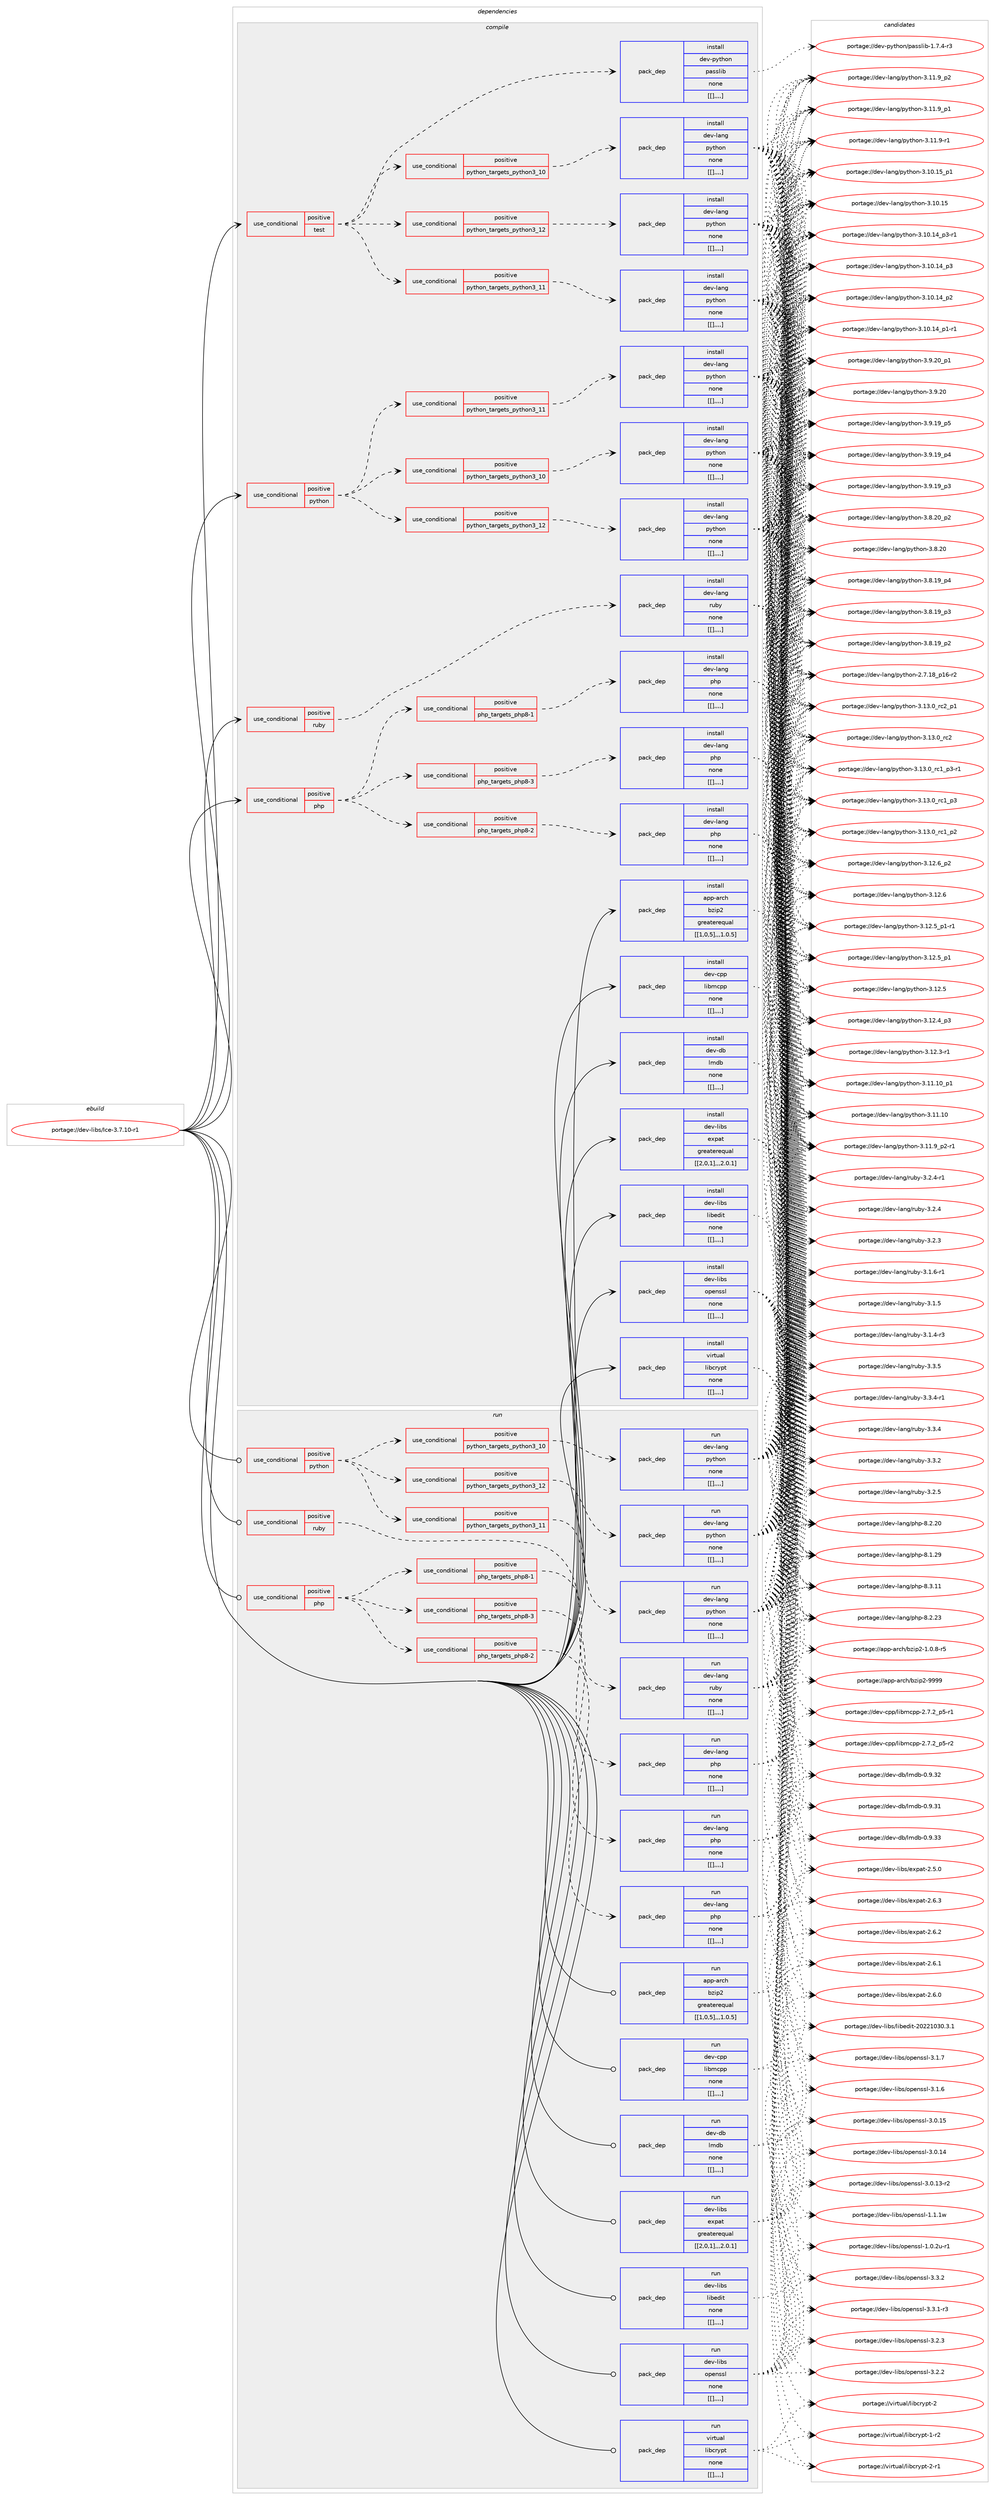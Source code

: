 digraph prolog {

# *************
# Graph options
# *************

newrank=true;
concentrate=true;
compound=true;
graph [rankdir=LR,fontname=Helvetica,fontsize=10,ranksep=1.5];#, ranksep=2.5, nodesep=0.2];
edge  [arrowhead=vee];
node  [fontname=Helvetica,fontsize=10];

# **********
# The ebuild
# **********

subgraph cluster_leftcol {
color=gray;
label=<<i>ebuild</i>>;
id [label="portage://dev-libs/Ice-3.7.10-r1", color=red, width=4, href="../dev-libs/Ice-3.7.10-r1.svg"];
}

# ****************
# The dependencies
# ****************

subgraph cluster_midcol {
color=gray;
label=<<i>dependencies</i>>;
subgraph cluster_compile {
fillcolor="#eeeeee";
style=filled;
label=<<i>compile</i>>;
subgraph cond26259 {
dependency106858 [label=<<TABLE BORDER="0" CELLBORDER="1" CELLSPACING="0" CELLPADDING="4"><TR><TD ROWSPAN="3" CELLPADDING="10">use_conditional</TD></TR><TR><TD>positive</TD></TR><TR><TD>php</TD></TR></TABLE>>, shape=none, color=red];
subgraph cond26260 {
dependency106859 [label=<<TABLE BORDER="0" CELLBORDER="1" CELLSPACING="0" CELLPADDING="4"><TR><TD ROWSPAN="3" CELLPADDING="10">use_conditional</TD></TR><TR><TD>positive</TD></TR><TR><TD>php_targets_php8-1</TD></TR></TABLE>>, shape=none, color=red];
subgraph pack79485 {
dependency106860 [label=<<TABLE BORDER="0" CELLBORDER="1" CELLSPACING="0" CELLPADDING="4" WIDTH="220"><TR><TD ROWSPAN="6" CELLPADDING="30">pack_dep</TD></TR><TR><TD WIDTH="110">install</TD></TR><TR><TD>dev-lang</TD></TR><TR><TD>php</TD></TR><TR><TD>none</TD></TR><TR><TD>[[],,,,]</TD></TR></TABLE>>, shape=none, color=blue];
}
dependency106859:e -> dependency106860:w [weight=20,style="dashed",arrowhead="vee"];
}
dependency106858:e -> dependency106859:w [weight=20,style="dashed",arrowhead="vee"];
subgraph cond26261 {
dependency106861 [label=<<TABLE BORDER="0" CELLBORDER="1" CELLSPACING="0" CELLPADDING="4"><TR><TD ROWSPAN="3" CELLPADDING="10">use_conditional</TD></TR><TR><TD>positive</TD></TR><TR><TD>php_targets_php8-2</TD></TR></TABLE>>, shape=none, color=red];
subgraph pack79486 {
dependency106862 [label=<<TABLE BORDER="0" CELLBORDER="1" CELLSPACING="0" CELLPADDING="4" WIDTH="220"><TR><TD ROWSPAN="6" CELLPADDING="30">pack_dep</TD></TR><TR><TD WIDTH="110">install</TD></TR><TR><TD>dev-lang</TD></TR><TR><TD>php</TD></TR><TR><TD>none</TD></TR><TR><TD>[[],,,,]</TD></TR></TABLE>>, shape=none, color=blue];
}
dependency106861:e -> dependency106862:w [weight=20,style="dashed",arrowhead="vee"];
}
dependency106858:e -> dependency106861:w [weight=20,style="dashed",arrowhead="vee"];
subgraph cond26262 {
dependency106863 [label=<<TABLE BORDER="0" CELLBORDER="1" CELLSPACING="0" CELLPADDING="4"><TR><TD ROWSPAN="3" CELLPADDING="10">use_conditional</TD></TR><TR><TD>positive</TD></TR><TR><TD>php_targets_php8-3</TD></TR></TABLE>>, shape=none, color=red];
subgraph pack79487 {
dependency106864 [label=<<TABLE BORDER="0" CELLBORDER="1" CELLSPACING="0" CELLPADDING="4" WIDTH="220"><TR><TD ROWSPAN="6" CELLPADDING="30">pack_dep</TD></TR><TR><TD WIDTH="110">install</TD></TR><TR><TD>dev-lang</TD></TR><TR><TD>php</TD></TR><TR><TD>none</TD></TR><TR><TD>[[],,,,]</TD></TR></TABLE>>, shape=none, color=blue];
}
dependency106863:e -> dependency106864:w [weight=20,style="dashed",arrowhead="vee"];
}
dependency106858:e -> dependency106863:w [weight=20,style="dashed",arrowhead="vee"];
}
id:e -> dependency106858:w [weight=20,style="solid",arrowhead="vee"];
subgraph cond26263 {
dependency106865 [label=<<TABLE BORDER="0" CELLBORDER="1" CELLSPACING="0" CELLPADDING="4"><TR><TD ROWSPAN="3" CELLPADDING="10">use_conditional</TD></TR><TR><TD>positive</TD></TR><TR><TD>python</TD></TR></TABLE>>, shape=none, color=red];
subgraph cond26264 {
dependency106866 [label=<<TABLE BORDER="0" CELLBORDER="1" CELLSPACING="0" CELLPADDING="4"><TR><TD ROWSPAN="3" CELLPADDING="10">use_conditional</TD></TR><TR><TD>positive</TD></TR><TR><TD>python_targets_python3_10</TD></TR></TABLE>>, shape=none, color=red];
subgraph pack79488 {
dependency106867 [label=<<TABLE BORDER="0" CELLBORDER="1" CELLSPACING="0" CELLPADDING="4" WIDTH="220"><TR><TD ROWSPAN="6" CELLPADDING="30">pack_dep</TD></TR><TR><TD WIDTH="110">install</TD></TR><TR><TD>dev-lang</TD></TR><TR><TD>python</TD></TR><TR><TD>none</TD></TR><TR><TD>[[],,,,]</TD></TR></TABLE>>, shape=none, color=blue];
}
dependency106866:e -> dependency106867:w [weight=20,style="dashed",arrowhead="vee"];
}
dependency106865:e -> dependency106866:w [weight=20,style="dashed",arrowhead="vee"];
subgraph cond26265 {
dependency106868 [label=<<TABLE BORDER="0" CELLBORDER="1" CELLSPACING="0" CELLPADDING="4"><TR><TD ROWSPAN="3" CELLPADDING="10">use_conditional</TD></TR><TR><TD>positive</TD></TR><TR><TD>python_targets_python3_11</TD></TR></TABLE>>, shape=none, color=red];
subgraph pack79489 {
dependency106869 [label=<<TABLE BORDER="0" CELLBORDER="1" CELLSPACING="0" CELLPADDING="4" WIDTH="220"><TR><TD ROWSPAN="6" CELLPADDING="30">pack_dep</TD></TR><TR><TD WIDTH="110">install</TD></TR><TR><TD>dev-lang</TD></TR><TR><TD>python</TD></TR><TR><TD>none</TD></TR><TR><TD>[[],,,,]</TD></TR></TABLE>>, shape=none, color=blue];
}
dependency106868:e -> dependency106869:w [weight=20,style="dashed",arrowhead="vee"];
}
dependency106865:e -> dependency106868:w [weight=20,style="dashed",arrowhead="vee"];
subgraph cond26266 {
dependency106870 [label=<<TABLE BORDER="0" CELLBORDER="1" CELLSPACING="0" CELLPADDING="4"><TR><TD ROWSPAN="3" CELLPADDING="10">use_conditional</TD></TR><TR><TD>positive</TD></TR><TR><TD>python_targets_python3_12</TD></TR></TABLE>>, shape=none, color=red];
subgraph pack79490 {
dependency106871 [label=<<TABLE BORDER="0" CELLBORDER="1" CELLSPACING="0" CELLPADDING="4" WIDTH="220"><TR><TD ROWSPAN="6" CELLPADDING="30">pack_dep</TD></TR><TR><TD WIDTH="110">install</TD></TR><TR><TD>dev-lang</TD></TR><TR><TD>python</TD></TR><TR><TD>none</TD></TR><TR><TD>[[],,,,]</TD></TR></TABLE>>, shape=none, color=blue];
}
dependency106870:e -> dependency106871:w [weight=20,style="dashed",arrowhead="vee"];
}
dependency106865:e -> dependency106870:w [weight=20,style="dashed",arrowhead="vee"];
}
id:e -> dependency106865:w [weight=20,style="solid",arrowhead="vee"];
subgraph cond26267 {
dependency106872 [label=<<TABLE BORDER="0" CELLBORDER="1" CELLSPACING="0" CELLPADDING="4"><TR><TD ROWSPAN="3" CELLPADDING="10">use_conditional</TD></TR><TR><TD>positive</TD></TR><TR><TD>ruby</TD></TR></TABLE>>, shape=none, color=red];
subgraph pack79491 {
dependency106873 [label=<<TABLE BORDER="0" CELLBORDER="1" CELLSPACING="0" CELLPADDING="4" WIDTH="220"><TR><TD ROWSPAN="6" CELLPADDING="30">pack_dep</TD></TR><TR><TD WIDTH="110">install</TD></TR><TR><TD>dev-lang</TD></TR><TR><TD>ruby</TD></TR><TR><TD>none</TD></TR><TR><TD>[[],,,,]</TD></TR></TABLE>>, shape=none, color=blue];
}
dependency106872:e -> dependency106873:w [weight=20,style="dashed",arrowhead="vee"];
}
id:e -> dependency106872:w [weight=20,style="solid",arrowhead="vee"];
subgraph cond26268 {
dependency106874 [label=<<TABLE BORDER="0" CELLBORDER="1" CELLSPACING="0" CELLPADDING="4"><TR><TD ROWSPAN="3" CELLPADDING="10">use_conditional</TD></TR><TR><TD>positive</TD></TR><TR><TD>test</TD></TR></TABLE>>, shape=none, color=red];
subgraph cond26269 {
dependency106875 [label=<<TABLE BORDER="0" CELLBORDER="1" CELLSPACING="0" CELLPADDING="4"><TR><TD ROWSPAN="3" CELLPADDING="10">use_conditional</TD></TR><TR><TD>positive</TD></TR><TR><TD>python_targets_python3_10</TD></TR></TABLE>>, shape=none, color=red];
subgraph pack79492 {
dependency106876 [label=<<TABLE BORDER="0" CELLBORDER="1" CELLSPACING="0" CELLPADDING="4" WIDTH="220"><TR><TD ROWSPAN="6" CELLPADDING="30">pack_dep</TD></TR><TR><TD WIDTH="110">install</TD></TR><TR><TD>dev-lang</TD></TR><TR><TD>python</TD></TR><TR><TD>none</TD></TR><TR><TD>[[],,,,]</TD></TR></TABLE>>, shape=none, color=blue];
}
dependency106875:e -> dependency106876:w [weight=20,style="dashed",arrowhead="vee"];
}
dependency106874:e -> dependency106875:w [weight=20,style="dashed",arrowhead="vee"];
subgraph cond26270 {
dependency106877 [label=<<TABLE BORDER="0" CELLBORDER="1" CELLSPACING="0" CELLPADDING="4"><TR><TD ROWSPAN="3" CELLPADDING="10">use_conditional</TD></TR><TR><TD>positive</TD></TR><TR><TD>python_targets_python3_11</TD></TR></TABLE>>, shape=none, color=red];
subgraph pack79493 {
dependency106878 [label=<<TABLE BORDER="0" CELLBORDER="1" CELLSPACING="0" CELLPADDING="4" WIDTH="220"><TR><TD ROWSPAN="6" CELLPADDING="30">pack_dep</TD></TR><TR><TD WIDTH="110">install</TD></TR><TR><TD>dev-lang</TD></TR><TR><TD>python</TD></TR><TR><TD>none</TD></TR><TR><TD>[[],,,,]</TD></TR></TABLE>>, shape=none, color=blue];
}
dependency106877:e -> dependency106878:w [weight=20,style="dashed",arrowhead="vee"];
}
dependency106874:e -> dependency106877:w [weight=20,style="dashed",arrowhead="vee"];
subgraph cond26271 {
dependency106879 [label=<<TABLE BORDER="0" CELLBORDER="1" CELLSPACING="0" CELLPADDING="4"><TR><TD ROWSPAN="3" CELLPADDING="10">use_conditional</TD></TR><TR><TD>positive</TD></TR><TR><TD>python_targets_python3_12</TD></TR></TABLE>>, shape=none, color=red];
subgraph pack79494 {
dependency106880 [label=<<TABLE BORDER="0" CELLBORDER="1" CELLSPACING="0" CELLPADDING="4" WIDTH="220"><TR><TD ROWSPAN="6" CELLPADDING="30">pack_dep</TD></TR><TR><TD WIDTH="110">install</TD></TR><TR><TD>dev-lang</TD></TR><TR><TD>python</TD></TR><TR><TD>none</TD></TR><TR><TD>[[],,,,]</TD></TR></TABLE>>, shape=none, color=blue];
}
dependency106879:e -> dependency106880:w [weight=20,style="dashed",arrowhead="vee"];
}
dependency106874:e -> dependency106879:w [weight=20,style="dashed",arrowhead="vee"];
subgraph pack79495 {
dependency106881 [label=<<TABLE BORDER="0" CELLBORDER="1" CELLSPACING="0" CELLPADDING="4" WIDTH="220"><TR><TD ROWSPAN="6" CELLPADDING="30">pack_dep</TD></TR><TR><TD WIDTH="110">install</TD></TR><TR><TD>dev-python</TD></TR><TR><TD>passlib</TD></TR><TR><TD>none</TD></TR><TR><TD>[[],,,,]</TD></TR></TABLE>>, shape=none, color=blue];
}
dependency106874:e -> dependency106881:w [weight=20,style="dashed",arrowhead="vee"];
}
id:e -> dependency106874:w [weight=20,style="solid",arrowhead="vee"];
subgraph pack79496 {
dependency106882 [label=<<TABLE BORDER="0" CELLBORDER="1" CELLSPACING="0" CELLPADDING="4" WIDTH="220"><TR><TD ROWSPAN="6" CELLPADDING="30">pack_dep</TD></TR><TR><TD WIDTH="110">install</TD></TR><TR><TD>app-arch</TD></TR><TR><TD>bzip2</TD></TR><TR><TD>greaterequal</TD></TR><TR><TD>[[1,0,5],,,1.0.5]</TD></TR></TABLE>>, shape=none, color=blue];
}
id:e -> dependency106882:w [weight=20,style="solid",arrowhead="vee"];
subgraph pack79497 {
dependency106883 [label=<<TABLE BORDER="0" CELLBORDER="1" CELLSPACING="0" CELLPADDING="4" WIDTH="220"><TR><TD ROWSPAN="6" CELLPADDING="30">pack_dep</TD></TR><TR><TD WIDTH="110">install</TD></TR><TR><TD>dev-cpp</TD></TR><TR><TD>libmcpp</TD></TR><TR><TD>none</TD></TR><TR><TD>[[],,,,]</TD></TR></TABLE>>, shape=none, color=blue];
}
id:e -> dependency106883:w [weight=20,style="solid",arrowhead="vee"];
subgraph pack79498 {
dependency106884 [label=<<TABLE BORDER="0" CELLBORDER="1" CELLSPACING="0" CELLPADDING="4" WIDTH="220"><TR><TD ROWSPAN="6" CELLPADDING="30">pack_dep</TD></TR><TR><TD WIDTH="110">install</TD></TR><TR><TD>dev-db</TD></TR><TR><TD>lmdb</TD></TR><TR><TD>none</TD></TR><TR><TD>[[],,,,]</TD></TR></TABLE>>, shape=none, color=blue];
}
id:e -> dependency106884:w [weight=20,style="solid",arrowhead="vee"];
subgraph pack79499 {
dependency106885 [label=<<TABLE BORDER="0" CELLBORDER="1" CELLSPACING="0" CELLPADDING="4" WIDTH="220"><TR><TD ROWSPAN="6" CELLPADDING="30">pack_dep</TD></TR><TR><TD WIDTH="110">install</TD></TR><TR><TD>dev-libs</TD></TR><TR><TD>expat</TD></TR><TR><TD>greaterequal</TD></TR><TR><TD>[[2,0,1],,,2.0.1]</TD></TR></TABLE>>, shape=none, color=blue];
}
id:e -> dependency106885:w [weight=20,style="solid",arrowhead="vee"];
subgraph pack79500 {
dependency106886 [label=<<TABLE BORDER="0" CELLBORDER="1" CELLSPACING="0" CELLPADDING="4" WIDTH="220"><TR><TD ROWSPAN="6" CELLPADDING="30">pack_dep</TD></TR><TR><TD WIDTH="110">install</TD></TR><TR><TD>dev-libs</TD></TR><TR><TD>libedit</TD></TR><TR><TD>none</TD></TR><TR><TD>[[],,,,]</TD></TR></TABLE>>, shape=none, color=blue];
}
id:e -> dependency106886:w [weight=20,style="solid",arrowhead="vee"];
subgraph pack79501 {
dependency106887 [label=<<TABLE BORDER="0" CELLBORDER="1" CELLSPACING="0" CELLPADDING="4" WIDTH="220"><TR><TD ROWSPAN="6" CELLPADDING="30">pack_dep</TD></TR><TR><TD WIDTH="110">install</TD></TR><TR><TD>dev-libs</TD></TR><TR><TD>openssl</TD></TR><TR><TD>none</TD></TR><TR><TD>[[],,,,]</TD></TR></TABLE>>, shape=none, color=blue];
}
id:e -> dependency106887:w [weight=20,style="solid",arrowhead="vee"];
subgraph pack79502 {
dependency106888 [label=<<TABLE BORDER="0" CELLBORDER="1" CELLSPACING="0" CELLPADDING="4" WIDTH="220"><TR><TD ROWSPAN="6" CELLPADDING="30">pack_dep</TD></TR><TR><TD WIDTH="110">install</TD></TR><TR><TD>virtual</TD></TR><TR><TD>libcrypt</TD></TR><TR><TD>none</TD></TR><TR><TD>[[],,,,]</TD></TR></TABLE>>, shape=none, color=blue];
}
id:e -> dependency106888:w [weight=20,style="solid",arrowhead="vee"];
}
subgraph cluster_compileandrun {
fillcolor="#eeeeee";
style=filled;
label=<<i>compile and run</i>>;
}
subgraph cluster_run {
fillcolor="#eeeeee";
style=filled;
label=<<i>run</i>>;
subgraph cond26272 {
dependency106889 [label=<<TABLE BORDER="0" CELLBORDER="1" CELLSPACING="0" CELLPADDING="4"><TR><TD ROWSPAN="3" CELLPADDING="10">use_conditional</TD></TR><TR><TD>positive</TD></TR><TR><TD>php</TD></TR></TABLE>>, shape=none, color=red];
subgraph cond26273 {
dependency106890 [label=<<TABLE BORDER="0" CELLBORDER="1" CELLSPACING="0" CELLPADDING="4"><TR><TD ROWSPAN="3" CELLPADDING="10">use_conditional</TD></TR><TR><TD>positive</TD></TR><TR><TD>php_targets_php8-1</TD></TR></TABLE>>, shape=none, color=red];
subgraph pack79503 {
dependency106891 [label=<<TABLE BORDER="0" CELLBORDER="1" CELLSPACING="0" CELLPADDING="4" WIDTH="220"><TR><TD ROWSPAN="6" CELLPADDING="30">pack_dep</TD></TR><TR><TD WIDTH="110">run</TD></TR><TR><TD>dev-lang</TD></TR><TR><TD>php</TD></TR><TR><TD>none</TD></TR><TR><TD>[[],,,,]</TD></TR></TABLE>>, shape=none, color=blue];
}
dependency106890:e -> dependency106891:w [weight=20,style="dashed",arrowhead="vee"];
}
dependency106889:e -> dependency106890:w [weight=20,style="dashed",arrowhead="vee"];
subgraph cond26274 {
dependency106892 [label=<<TABLE BORDER="0" CELLBORDER="1" CELLSPACING="0" CELLPADDING="4"><TR><TD ROWSPAN="3" CELLPADDING="10">use_conditional</TD></TR><TR><TD>positive</TD></TR><TR><TD>php_targets_php8-2</TD></TR></TABLE>>, shape=none, color=red];
subgraph pack79504 {
dependency106893 [label=<<TABLE BORDER="0" CELLBORDER="1" CELLSPACING="0" CELLPADDING="4" WIDTH="220"><TR><TD ROWSPAN="6" CELLPADDING="30">pack_dep</TD></TR><TR><TD WIDTH="110">run</TD></TR><TR><TD>dev-lang</TD></TR><TR><TD>php</TD></TR><TR><TD>none</TD></TR><TR><TD>[[],,,,]</TD></TR></TABLE>>, shape=none, color=blue];
}
dependency106892:e -> dependency106893:w [weight=20,style="dashed",arrowhead="vee"];
}
dependency106889:e -> dependency106892:w [weight=20,style="dashed",arrowhead="vee"];
subgraph cond26275 {
dependency106894 [label=<<TABLE BORDER="0" CELLBORDER="1" CELLSPACING="0" CELLPADDING="4"><TR><TD ROWSPAN="3" CELLPADDING="10">use_conditional</TD></TR><TR><TD>positive</TD></TR><TR><TD>php_targets_php8-3</TD></TR></TABLE>>, shape=none, color=red];
subgraph pack79505 {
dependency106895 [label=<<TABLE BORDER="0" CELLBORDER="1" CELLSPACING="0" CELLPADDING="4" WIDTH="220"><TR><TD ROWSPAN="6" CELLPADDING="30">pack_dep</TD></TR><TR><TD WIDTH="110">run</TD></TR><TR><TD>dev-lang</TD></TR><TR><TD>php</TD></TR><TR><TD>none</TD></TR><TR><TD>[[],,,,]</TD></TR></TABLE>>, shape=none, color=blue];
}
dependency106894:e -> dependency106895:w [weight=20,style="dashed",arrowhead="vee"];
}
dependency106889:e -> dependency106894:w [weight=20,style="dashed",arrowhead="vee"];
}
id:e -> dependency106889:w [weight=20,style="solid",arrowhead="odot"];
subgraph cond26276 {
dependency106896 [label=<<TABLE BORDER="0" CELLBORDER="1" CELLSPACING="0" CELLPADDING="4"><TR><TD ROWSPAN="3" CELLPADDING="10">use_conditional</TD></TR><TR><TD>positive</TD></TR><TR><TD>python</TD></TR></TABLE>>, shape=none, color=red];
subgraph cond26277 {
dependency106897 [label=<<TABLE BORDER="0" CELLBORDER="1" CELLSPACING="0" CELLPADDING="4"><TR><TD ROWSPAN="3" CELLPADDING="10">use_conditional</TD></TR><TR><TD>positive</TD></TR><TR><TD>python_targets_python3_10</TD></TR></TABLE>>, shape=none, color=red];
subgraph pack79506 {
dependency106898 [label=<<TABLE BORDER="0" CELLBORDER="1" CELLSPACING="0" CELLPADDING="4" WIDTH="220"><TR><TD ROWSPAN="6" CELLPADDING="30">pack_dep</TD></TR><TR><TD WIDTH="110">run</TD></TR><TR><TD>dev-lang</TD></TR><TR><TD>python</TD></TR><TR><TD>none</TD></TR><TR><TD>[[],,,,]</TD></TR></TABLE>>, shape=none, color=blue];
}
dependency106897:e -> dependency106898:w [weight=20,style="dashed",arrowhead="vee"];
}
dependency106896:e -> dependency106897:w [weight=20,style="dashed",arrowhead="vee"];
subgraph cond26278 {
dependency106899 [label=<<TABLE BORDER="0" CELLBORDER="1" CELLSPACING="0" CELLPADDING="4"><TR><TD ROWSPAN="3" CELLPADDING="10">use_conditional</TD></TR><TR><TD>positive</TD></TR><TR><TD>python_targets_python3_11</TD></TR></TABLE>>, shape=none, color=red];
subgraph pack79507 {
dependency106900 [label=<<TABLE BORDER="0" CELLBORDER="1" CELLSPACING="0" CELLPADDING="4" WIDTH="220"><TR><TD ROWSPAN="6" CELLPADDING="30">pack_dep</TD></TR><TR><TD WIDTH="110">run</TD></TR><TR><TD>dev-lang</TD></TR><TR><TD>python</TD></TR><TR><TD>none</TD></TR><TR><TD>[[],,,,]</TD></TR></TABLE>>, shape=none, color=blue];
}
dependency106899:e -> dependency106900:w [weight=20,style="dashed",arrowhead="vee"];
}
dependency106896:e -> dependency106899:w [weight=20,style="dashed",arrowhead="vee"];
subgraph cond26279 {
dependency106901 [label=<<TABLE BORDER="0" CELLBORDER="1" CELLSPACING="0" CELLPADDING="4"><TR><TD ROWSPAN="3" CELLPADDING="10">use_conditional</TD></TR><TR><TD>positive</TD></TR><TR><TD>python_targets_python3_12</TD></TR></TABLE>>, shape=none, color=red];
subgraph pack79508 {
dependency106902 [label=<<TABLE BORDER="0" CELLBORDER="1" CELLSPACING="0" CELLPADDING="4" WIDTH="220"><TR><TD ROWSPAN="6" CELLPADDING="30">pack_dep</TD></TR><TR><TD WIDTH="110">run</TD></TR><TR><TD>dev-lang</TD></TR><TR><TD>python</TD></TR><TR><TD>none</TD></TR><TR><TD>[[],,,,]</TD></TR></TABLE>>, shape=none, color=blue];
}
dependency106901:e -> dependency106902:w [weight=20,style="dashed",arrowhead="vee"];
}
dependency106896:e -> dependency106901:w [weight=20,style="dashed",arrowhead="vee"];
}
id:e -> dependency106896:w [weight=20,style="solid",arrowhead="odot"];
subgraph cond26280 {
dependency106903 [label=<<TABLE BORDER="0" CELLBORDER="1" CELLSPACING="0" CELLPADDING="4"><TR><TD ROWSPAN="3" CELLPADDING="10">use_conditional</TD></TR><TR><TD>positive</TD></TR><TR><TD>ruby</TD></TR></TABLE>>, shape=none, color=red];
subgraph pack79509 {
dependency106904 [label=<<TABLE BORDER="0" CELLBORDER="1" CELLSPACING="0" CELLPADDING="4" WIDTH="220"><TR><TD ROWSPAN="6" CELLPADDING="30">pack_dep</TD></TR><TR><TD WIDTH="110">run</TD></TR><TR><TD>dev-lang</TD></TR><TR><TD>ruby</TD></TR><TR><TD>none</TD></TR><TR><TD>[[],,,,]</TD></TR></TABLE>>, shape=none, color=blue];
}
dependency106903:e -> dependency106904:w [weight=20,style="dashed",arrowhead="vee"];
}
id:e -> dependency106903:w [weight=20,style="solid",arrowhead="odot"];
subgraph pack79510 {
dependency106905 [label=<<TABLE BORDER="0" CELLBORDER="1" CELLSPACING="0" CELLPADDING="4" WIDTH="220"><TR><TD ROWSPAN="6" CELLPADDING="30">pack_dep</TD></TR><TR><TD WIDTH="110">run</TD></TR><TR><TD>app-arch</TD></TR><TR><TD>bzip2</TD></TR><TR><TD>greaterequal</TD></TR><TR><TD>[[1,0,5],,,1.0.5]</TD></TR></TABLE>>, shape=none, color=blue];
}
id:e -> dependency106905:w [weight=20,style="solid",arrowhead="odot"];
subgraph pack79511 {
dependency106906 [label=<<TABLE BORDER="0" CELLBORDER="1" CELLSPACING="0" CELLPADDING="4" WIDTH="220"><TR><TD ROWSPAN="6" CELLPADDING="30">pack_dep</TD></TR><TR><TD WIDTH="110">run</TD></TR><TR><TD>dev-cpp</TD></TR><TR><TD>libmcpp</TD></TR><TR><TD>none</TD></TR><TR><TD>[[],,,,]</TD></TR></TABLE>>, shape=none, color=blue];
}
id:e -> dependency106906:w [weight=20,style="solid",arrowhead="odot"];
subgraph pack79512 {
dependency106907 [label=<<TABLE BORDER="0" CELLBORDER="1" CELLSPACING="0" CELLPADDING="4" WIDTH="220"><TR><TD ROWSPAN="6" CELLPADDING="30">pack_dep</TD></TR><TR><TD WIDTH="110">run</TD></TR><TR><TD>dev-db</TD></TR><TR><TD>lmdb</TD></TR><TR><TD>none</TD></TR><TR><TD>[[],,,,]</TD></TR></TABLE>>, shape=none, color=blue];
}
id:e -> dependency106907:w [weight=20,style="solid",arrowhead="odot"];
subgraph pack79513 {
dependency106908 [label=<<TABLE BORDER="0" CELLBORDER="1" CELLSPACING="0" CELLPADDING="4" WIDTH="220"><TR><TD ROWSPAN="6" CELLPADDING="30">pack_dep</TD></TR><TR><TD WIDTH="110">run</TD></TR><TR><TD>dev-libs</TD></TR><TR><TD>expat</TD></TR><TR><TD>greaterequal</TD></TR><TR><TD>[[2,0,1],,,2.0.1]</TD></TR></TABLE>>, shape=none, color=blue];
}
id:e -> dependency106908:w [weight=20,style="solid",arrowhead="odot"];
subgraph pack79514 {
dependency106909 [label=<<TABLE BORDER="0" CELLBORDER="1" CELLSPACING="0" CELLPADDING="4" WIDTH="220"><TR><TD ROWSPAN="6" CELLPADDING="30">pack_dep</TD></TR><TR><TD WIDTH="110">run</TD></TR><TR><TD>dev-libs</TD></TR><TR><TD>libedit</TD></TR><TR><TD>none</TD></TR><TR><TD>[[],,,,]</TD></TR></TABLE>>, shape=none, color=blue];
}
id:e -> dependency106909:w [weight=20,style="solid",arrowhead="odot"];
subgraph pack79515 {
dependency106910 [label=<<TABLE BORDER="0" CELLBORDER="1" CELLSPACING="0" CELLPADDING="4" WIDTH="220"><TR><TD ROWSPAN="6" CELLPADDING="30">pack_dep</TD></TR><TR><TD WIDTH="110">run</TD></TR><TR><TD>dev-libs</TD></TR><TR><TD>openssl</TD></TR><TR><TD>none</TD></TR><TR><TD>[[],,,,]</TD></TR></TABLE>>, shape=none, color=blue];
}
id:e -> dependency106910:w [weight=20,style="solid",arrowhead="odot"];
subgraph pack79516 {
dependency106911 [label=<<TABLE BORDER="0" CELLBORDER="1" CELLSPACING="0" CELLPADDING="4" WIDTH="220"><TR><TD ROWSPAN="6" CELLPADDING="30">pack_dep</TD></TR><TR><TD WIDTH="110">run</TD></TR><TR><TD>virtual</TD></TR><TR><TD>libcrypt</TD></TR><TR><TD>none</TD></TR><TR><TD>[[],,,,]</TD></TR></TABLE>>, shape=none, color=blue];
}
id:e -> dependency106911:w [weight=20,style="solid",arrowhead="odot"];
}
}

# **************
# The candidates
# **************

subgraph cluster_choices {
rank=same;
color=gray;
label=<<i>candidates</i>>;

subgraph choice79485 {
color=black;
nodesep=1;
choice10010111845108971101034711210411245564651464949 [label="portage://dev-lang/php-8.3.11", color=red, width=4,href="../dev-lang/php-8.3.11.svg"];
choice10010111845108971101034711210411245564650465051 [label="portage://dev-lang/php-8.2.23", color=red, width=4,href="../dev-lang/php-8.2.23.svg"];
choice10010111845108971101034711210411245564650465048 [label="portage://dev-lang/php-8.2.20", color=red, width=4,href="../dev-lang/php-8.2.20.svg"];
choice10010111845108971101034711210411245564649465057 [label="portage://dev-lang/php-8.1.29", color=red, width=4,href="../dev-lang/php-8.1.29.svg"];
dependency106860:e -> choice10010111845108971101034711210411245564651464949:w [style=dotted,weight="100"];
dependency106860:e -> choice10010111845108971101034711210411245564650465051:w [style=dotted,weight="100"];
dependency106860:e -> choice10010111845108971101034711210411245564650465048:w [style=dotted,weight="100"];
dependency106860:e -> choice10010111845108971101034711210411245564649465057:w [style=dotted,weight="100"];
}
subgraph choice79486 {
color=black;
nodesep=1;
choice10010111845108971101034711210411245564651464949 [label="portage://dev-lang/php-8.3.11", color=red, width=4,href="../dev-lang/php-8.3.11.svg"];
choice10010111845108971101034711210411245564650465051 [label="portage://dev-lang/php-8.2.23", color=red, width=4,href="../dev-lang/php-8.2.23.svg"];
choice10010111845108971101034711210411245564650465048 [label="portage://dev-lang/php-8.2.20", color=red, width=4,href="../dev-lang/php-8.2.20.svg"];
choice10010111845108971101034711210411245564649465057 [label="portage://dev-lang/php-8.1.29", color=red, width=4,href="../dev-lang/php-8.1.29.svg"];
dependency106862:e -> choice10010111845108971101034711210411245564651464949:w [style=dotted,weight="100"];
dependency106862:e -> choice10010111845108971101034711210411245564650465051:w [style=dotted,weight="100"];
dependency106862:e -> choice10010111845108971101034711210411245564650465048:w [style=dotted,weight="100"];
dependency106862:e -> choice10010111845108971101034711210411245564649465057:w [style=dotted,weight="100"];
}
subgraph choice79487 {
color=black;
nodesep=1;
choice10010111845108971101034711210411245564651464949 [label="portage://dev-lang/php-8.3.11", color=red, width=4,href="../dev-lang/php-8.3.11.svg"];
choice10010111845108971101034711210411245564650465051 [label="portage://dev-lang/php-8.2.23", color=red, width=4,href="../dev-lang/php-8.2.23.svg"];
choice10010111845108971101034711210411245564650465048 [label="portage://dev-lang/php-8.2.20", color=red, width=4,href="../dev-lang/php-8.2.20.svg"];
choice10010111845108971101034711210411245564649465057 [label="portage://dev-lang/php-8.1.29", color=red, width=4,href="../dev-lang/php-8.1.29.svg"];
dependency106864:e -> choice10010111845108971101034711210411245564651464949:w [style=dotted,weight="100"];
dependency106864:e -> choice10010111845108971101034711210411245564650465051:w [style=dotted,weight="100"];
dependency106864:e -> choice10010111845108971101034711210411245564650465048:w [style=dotted,weight="100"];
dependency106864:e -> choice10010111845108971101034711210411245564649465057:w [style=dotted,weight="100"];
}
subgraph choice79488 {
color=black;
nodesep=1;
choice100101118451089711010347112121116104111110455146495146489511499509511249 [label="portage://dev-lang/python-3.13.0_rc2_p1", color=red, width=4,href="../dev-lang/python-3.13.0_rc2_p1.svg"];
choice10010111845108971101034711212111610411111045514649514648951149950 [label="portage://dev-lang/python-3.13.0_rc2", color=red, width=4,href="../dev-lang/python-3.13.0_rc2.svg"];
choice1001011184510897110103471121211161041111104551464951464895114994995112514511449 [label="portage://dev-lang/python-3.13.0_rc1_p3-r1", color=red, width=4,href="../dev-lang/python-3.13.0_rc1_p3-r1.svg"];
choice100101118451089711010347112121116104111110455146495146489511499499511251 [label="portage://dev-lang/python-3.13.0_rc1_p3", color=red, width=4,href="../dev-lang/python-3.13.0_rc1_p3.svg"];
choice100101118451089711010347112121116104111110455146495146489511499499511250 [label="portage://dev-lang/python-3.13.0_rc1_p2", color=red, width=4,href="../dev-lang/python-3.13.0_rc1_p2.svg"];
choice100101118451089711010347112121116104111110455146495046549511250 [label="portage://dev-lang/python-3.12.6_p2", color=red, width=4,href="../dev-lang/python-3.12.6_p2.svg"];
choice10010111845108971101034711212111610411111045514649504654 [label="portage://dev-lang/python-3.12.6", color=red, width=4,href="../dev-lang/python-3.12.6.svg"];
choice1001011184510897110103471121211161041111104551464950465395112494511449 [label="portage://dev-lang/python-3.12.5_p1-r1", color=red, width=4,href="../dev-lang/python-3.12.5_p1-r1.svg"];
choice100101118451089711010347112121116104111110455146495046539511249 [label="portage://dev-lang/python-3.12.5_p1", color=red, width=4,href="../dev-lang/python-3.12.5_p1.svg"];
choice10010111845108971101034711212111610411111045514649504653 [label="portage://dev-lang/python-3.12.5", color=red, width=4,href="../dev-lang/python-3.12.5.svg"];
choice100101118451089711010347112121116104111110455146495046529511251 [label="portage://dev-lang/python-3.12.4_p3", color=red, width=4,href="../dev-lang/python-3.12.4_p3.svg"];
choice100101118451089711010347112121116104111110455146495046514511449 [label="portage://dev-lang/python-3.12.3-r1", color=red, width=4,href="../dev-lang/python-3.12.3-r1.svg"];
choice10010111845108971101034711212111610411111045514649494649489511249 [label="portage://dev-lang/python-3.11.10_p1", color=red, width=4,href="../dev-lang/python-3.11.10_p1.svg"];
choice1001011184510897110103471121211161041111104551464949464948 [label="portage://dev-lang/python-3.11.10", color=red, width=4,href="../dev-lang/python-3.11.10.svg"];
choice1001011184510897110103471121211161041111104551464949465795112504511449 [label="portage://dev-lang/python-3.11.9_p2-r1", color=red, width=4,href="../dev-lang/python-3.11.9_p2-r1.svg"];
choice100101118451089711010347112121116104111110455146494946579511250 [label="portage://dev-lang/python-3.11.9_p2", color=red, width=4,href="../dev-lang/python-3.11.9_p2.svg"];
choice100101118451089711010347112121116104111110455146494946579511249 [label="portage://dev-lang/python-3.11.9_p1", color=red, width=4,href="../dev-lang/python-3.11.9_p1.svg"];
choice100101118451089711010347112121116104111110455146494946574511449 [label="portage://dev-lang/python-3.11.9-r1", color=red, width=4,href="../dev-lang/python-3.11.9-r1.svg"];
choice10010111845108971101034711212111610411111045514649484649539511249 [label="portage://dev-lang/python-3.10.15_p1", color=red, width=4,href="../dev-lang/python-3.10.15_p1.svg"];
choice1001011184510897110103471121211161041111104551464948464953 [label="portage://dev-lang/python-3.10.15", color=red, width=4,href="../dev-lang/python-3.10.15.svg"];
choice100101118451089711010347112121116104111110455146494846495295112514511449 [label="portage://dev-lang/python-3.10.14_p3-r1", color=red, width=4,href="../dev-lang/python-3.10.14_p3-r1.svg"];
choice10010111845108971101034711212111610411111045514649484649529511251 [label="portage://dev-lang/python-3.10.14_p3", color=red, width=4,href="../dev-lang/python-3.10.14_p3.svg"];
choice10010111845108971101034711212111610411111045514649484649529511250 [label="portage://dev-lang/python-3.10.14_p2", color=red, width=4,href="../dev-lang/python-3.10.14_p2.svg"];
choice100101118451089711010347112121116104111110455146494846495295112494511449 [label="portage://dev-lang/python-3.10.14_p1-r1", color=red, width=4,href="../dev-lang/python-3.10.14_p1-r1.svg"];
choice100101118451089711010347112121116104111110455146574650489511249 [label="portage://dev-lang/python-3.9.20_p1", color=red, width=4,href="../dev-lang/python-3.9.20_p1.svg"];
choice10010111845108971101034711212111610411111045514657465048 [label="portage://dev-lang/python-3.9.20", color=red, width=4,href="../dev-lang/python-3.9.20.svg"];
choice100101118451089711010347112121116104111110455146574649579511253 [label="portage://dev-lang/python-3.9.19_p5", color=red, width=4,href="../dev-lang/python-3.9.19_p5.svg"];
choice100101118451089711010347112121116104111110455146574649579511252 [label="portage://dev-lang/python-3.9.19_p4", color=red, width=4,href="../dev-lang/python-3.9.19_p4.svg"];
choice100101118451089711010347112121116104111110455146574649579511251 [label="portage://dev-lang/python-3.9.19_p3", color=red, width=4,href="../dev-lang/python-3.9.19_p3.svg"];
choice100101118451089711010347112121116104111110455146564650489511250 [label="portage://dev-lang/python-3.8.20_p2", color=red, width=4,href="../dev-lang/python-3.8.20_p2.svg"];
choice10010111845108971101034711212111610411111045514656465048 [label="portage://dev-lang/python-3.8.20", color=red, width=4,href="../dev-lang/python-3.8.20.svg"];
choice100101118451089711010347112121116104111110455146564649579511252 [label="portage://dev-lang/python-3.8.19_p4", color=red, width=4,href="../dev-lang/python-3.8.19_p4.svg"];
choice100101118451089711010347112121116104111110455146564649579511251 [label="portage://dev-lang/python-3.8.19_p3", color=red, width=4,href="../dev-lang/python-3.8.19_p3.svg"];
choice100101118451089711010347112121116104111110455146564649579511250 [label="portage://dev-lang/python-3.8.19_p2", color=red, width=4,href="../dev-lang/python-3.8.19_p2.svg"];
choice100101118451089711010347112121116104111110455046554649569511249544511450 [label="portage://dev-lang/python-2.7.18_p16-r2", color=red, width=4,href="../dev-lang/python-2.7.18_p16-r2.svg"];
dependency106867:e -> choice100101118451089711010347112121116104111110455146495146489511499509511249:w [style=dotted,weight="100"];
dependency106867:e -> choice10010111845108971101034711212111610411111045514649514648951149950:w [style=dotted,weight="100"];
dependency106867:e -> choice1001011184510897110103471121211161041111104551464951464895114994995112514511449:w [style=dotted,weight="100"];
dependency106867:e -> choice100101118451089711010347112121116104111110455146495146489511499499511251:w [style=dotted,weight="100"];
dependency106867:e -> choice100101118451089711010347112121116104111110455146495146489511499499511250:w [style=dotted,weight="100"];
dependency106867:e -> choice100101118451089711010347112121116104111110455146495046549511250:w [style=dotted,weight="100"];
dependency106867:e -> choice10010111845108971101034711212111610411111045514649504654:w [style=dotted,weight="100"];
dependency106867:e -> choice1001011184510897110103471121211161041111104551464950465395112494511449:w [style=dotted,weight="100"];
dependency106867:e -> choice100101118451089711010347112121116104111110455146495046539511249:w [style=dotted,weight="100"];
dependency106867:e -> choice10010111845108971101034711212111610411111045514649504653:w [style=dotted,weight="100"];
dependency106867:e -> choice100101118451089711010347112121116104111110455146495046529511251:w [style=dotted,weight="100"];
dependency106867:e -> choice100101118451089711010347112121116104111110455146495046514511449:w [style=dotted,weight="100"];
dependency106867:e -> choice10010111845108971101034711212111610411111045514649494649489511249:w [style=dotted,weight="100"];
dependency106867:e -> choice1001011184510897110103471121211161041111104551464949464948:w [style=dotted,weight="100"];
dependency106867:e -> choice1001011184510897110103471121211161041111104551464949465795112504511449:w [style=dotted,weight="100"];
dependency106867:e -> choice100101118451089711010347112121116104111110455146494946579511250:w [style=dotted,weight="100"];
dependency106867:e -> choice100101118451089711010347112121116104111110455146494946579511249:w [style=dotted,weight="100"];
dependency106867:e -> choice100101118451089711010347112121116104111110455146494946574511449:w [style=dotted,weight="100"];
dependency106867:e -> choice10010111845108971101034711212111610411111045514649484649539511249:w [style=dotted,weight="100"];
dependency106867:e -> choice1001011184510897110103471121211161041111104551464948464953:w [style=dotted,weight="100"];
dependency106867:e -> choice100101118451089711010347112121116104111110455146494846495295112514511449:w [style=dotted,weight="100"];
dependency106867:e -> choice10010111845108971101034711212111610411111045514649484649529511251:w [style=dotted,weight="100"];
dependency106867:e -> choice10010111845108971101034711212111610411111045514649484649529511250:w [style=dotted,weight="100"];
dependency106867:e -> choice100101118451089711010347112121116104111110455146494846495295112494511449:w [style=dotted,weight="100"];
dependency106867:e -> choice100101118451089711010347112121116104111110455146574650489511249:w [style=dotted,weight="100"];
dependency106867:e -> choice10010111845108971101034711212111610411111045514657465048:w [style=dotted,weight="100"];
dependency106867:e -> choice100101118451089711010347112121116104111110455146574649579511253:w [style=dotted,weight="100"];
dependency106867:e -> choice100101118451089711010347112121116104111110455146574649579511252:w [style=dotted,weight="100"];
dependency106867:e -> choice100101118451089711010347112121116104111110455146574649579511251:w [style=dotted,weight="100"];
dependency106867:e -> choice100101118451089711010347112121116104111110455146564650489511250:w [style=dotted,weight="100"];
dependency106867:e -> choice10010111845108971101034711212111610411111045514656465048:w [style=dotted,weight="100"];
dependency106867:e -> choice100101118451089711010347112121116104111110455146564649579511252:w [style=dotted,weight="100"];
dependency106867:e -> choice100101118451089711010347112121116104111110455146564649579511251:w [style=dotted,weight="100"];
dependency106867:e -> choice100101118451089711010347112121116104111110455146564649579511250:w [style=dotted,weight="100"];
dependency106867:e -> choice100101118451089711010347112121116104111110455046554649569511249544511450:w [style=dotted,weight="100"];
}
subgraph choice79489 {
color=black;
nodesep=1;
choice100101118451089711010347112121116104111110455146495146489511499509511249 [label="portage://dev-lang/python-3.13.0_rc2_p1", color=red, width=4,href="../dev-lang/python-3.13.0_rc2_p1.svg"];
choice10010111845108971101034711212111610411111045514649514648951149950 [label="portage://dev-lang/python-3.13.0_rc2", color=red, width=4,href="../dev-lang/python-3.13.0_rc2.svg"];
choice1001011184510897110103471121211161041111104551464951464895114994995112514511449 [label="portage://dev-lang/python-3.13.0_rc1_p3-r1", color=red, width=4,href="../dev-lang/python-3.13.0_rc1_p3-r1.svg"];
choice100101118451089711010347112121116104111110455146495146489511499499511251 [label="portage://dev-lang/python-3.13.0_rc1_p3", color=red, width=4,href="../dev-lang/python-3.13.0_rc1_p3.svg"];
choice100101118451089711010347112121116104111110455146495146489511499499511250 [label="portage://dev-lang/python-3.13.0_rc1_p2", color=red, width=4,href="../dev-lang/python-3.13.0_rc1_p2.svg"];
choice100101118451089711010347112121116104111110455146495046549511250 [label="portage://dev-lang/python-3.12.6_p2", color=red, width=4,href="../dev-lang/python-3.12.6_p2.svg"];
choice10010111845108971101034711212111610411111045514649504654 [label="portage://dev-lang/python-3.12.6", color=red, width=4,href="../dev-lang/python-3.12.6.svg"];
choice1001011184510897110103471121211161041111104551464950465395112494511449 [label="portage://dev-lang/python-3.12.5_p1-r1", color=red, width=4,href="../dev-lang/python-3.12.5_p1-r1.svg"];
choice100101118451089711010347112121116104111110455146495046539511249 [label="portage://dev-lang/python-3.12.5_p1", color=red, width=4,href="../dev-lang/python-3.12.5_p1.svg"];
choice10010111845108971101034711212111610411111045514649504653 [label="portage://dev-lang/python-3.12.5", color=red, width=4,href="../dev-lang/python-3.12.5.svg"];
choice100101118451089711010347112121116104111110455146495046529511251 [label="portage://dev-lang/python-3.12.4_p3", color=red, width=4,href="../dev-lang/python-3.12.4_p3.svg"];
choice100101118451089711010347112121116104111110455146495046514511449 [label="portage://dev-lang/python-3.12.3-r1", color=red, width=4,href="../dev-lang/python-3.12.3-r1.svg"];
choice10010111845108971101034711212111610411111045514649494649489511249 [label="portage://dev-lang/python-3.11.10_p1", color=red, width=4,href="../dev-lang/python-3.11.10_p1.svg"];
choice1001011184510897110103471121211161041111104551464949464948 [label="portage://dev-lang/python-3.11.10", color=red, width=4,href="../dev-lang/python-3.11.10.svg"];
choice1001011184510897110103471121211161041111104551464949465795112504511449 [label="portage://dev-lang/python-3.11.9_p2-r1", color=red, width=4,href="../dev-lang/python-3.11.9_p2-r1.svg"];
choice100101118451089711010347112121116104111110455146494946579511250 [label="portage://dev-lang/python-3.11.9_p2", color=red, width=4,href="../dev-lang/python-3.11.9_p2.svg"];
choice100101118451089711010347112121116104111110455146494946579511249 [label="portage://dev-lang/python-3.11.9_p1", color=red, width=4,href="../dev-lang/python-3.11.9_p1.svg"];
choice100101118451089711010347112121116104111110455146494946574511449 [label="portage://dev-lang/python-3.11.9-r1", color=red, width=4,href="../dev-lang/python-3.11.9-r1.svg"];
choice10010111845108971101034711212111610411111045514649484649539511249 [label="portage://dev-lang/python-3.10.15_p1", color=red, width=4,href="../dev-lang/python-3.10.15_p1.svg"];
choice1001011184510897110103471121211161041111104551464948464953 [label="portage://dev-lang/python-3.10.15", color=red, width=4,href="../dev-lang/python-3.10.15.svg"];
choice100101118451089711010347112121116104111110455146494846495295112514511449 [label="portage://dev-lang/python-3.10.14_p3-r1", color=red, width=4,href="../dev-lang/python-3.10.14_p3-r1.svg"];
choice10010111845108971101034711212111610411111045514649484649529511251 [label="portage://dev-lang/python-3.10.14_p3", color=red, width=4,href="../dev-lang/python-3.10.14_p3.svg"];
choice10010111845108971101034711212111610411111045514649484649529511250 [label="portage://dev-lang/python-3.10.14_p2", color=red, width=4,href="../dev-lang/python-3.10.14_p2.svg"];
choice100101118451089711010347112121116104111110455146494846495295112494511449 [label="portage://dev-lang/python-3.10.14_p1-r1", color=red, width=4,href="../dev-lang/python-3.10.14_p1-r1.svg"];
choice100101118451089711010347112121116104111110455146574650489511249 [label="portage://dev-lang/python-3.9.20_p1", color=red, width=4,href="../dev-lang/python-3.9.20_p1.svg"];
choice10010111845108971101034711212111610411111045514657465048 [label="portage://dev-lang/python-3.9.20", color=red, width=4,href="../dev-lang/python-3.9.20.svg"];
choice100101118451089711010347112121116104111110455146574649579511253 [label="portage://dev-lang/python-3.9.19_p5", color=red, width=4,href="../dev-lang/python-3.9.19_p5.svg"];
choice100101118451089711010347112121116104111110455146574649579511252 [label="portage://dev-lang/python-3.9.19_p4", color=red, width=4,href="../dev-lang/python-3.9.19_p4.svg"];
choice100101118451089711010347112121116104111110455146574649579511251 [label="portage://dev-lang/python-3.9.19_p3", color=red, width=4,href="../dev-lang/python-3.9.19_p3.svg"];
choice100101118451089711010347112121116104111110455146564650489511250 [label="portage://dev-lang/python-3.8.20_p2", color=red, width=4,href="../dev-lang/python-3.8.20_p2.svg"];
choice10010111845108971101034711212111610411111045514656465048 [label="portage://dev-lang/python-3.8.20", color=red, width=4,href="../dev-lang/python-3.8.20.svg"];
choice100101118451089711010347112121116104111110455146564649579511252 [label="portage://dev-lang/python-3.8.19_p4", color=red, width=4,href="../dev-lang/python-3.8.19_p4.svg"];
choice100101118451089711010347112121116104111110455146564649579511251 [label="portage://dev-lang/python-3.8.19_p3", color=red, width=4,href="../dev-lang/python-3.8.19_p3.svg"];
choice100101118451089711010347112121116104111110455146564649579511250 [label="portage://dev-lang/python-3.8.19_p2", color=red, width=4,href="../dev-lang/python-3.8.19_p2.svg"];
choice100101118451089711010347112121116104111110455046554649569511249544511450 [label="portage://dev-lang/python-2.7.18_p16-r2", color=red, width=4,href="../dev-lang/python-2.7.18_p16-r2.svg"];
dependency106869:e -> choice100101118451089711010347112121116104111110455146495146489511499509511249:w [style=dotted,weight="100"];
dependency106869:e -> choice10010111845108971101034711212111610411111045514649514648951149950:w [style=dotted,weight="100"];
dependency106869:e -> choice1001011184510897110103471121211161041111104551464951464895114994995112514511449:w [style=dotted,weight="100"];
dependency106869:e -> choice100101118451089711010347112121116104111110455146495146489511499499511251:w [style=dotted,weight="100"];
dependency106869:e -> choice100101118451089711010347112121116104111110455146495146489511499499511250:w [style=dotted,weight="100"];
dependency106869:e -> choice100101118451089711010347112121116104111110455146495046549511250:w [style=dotted,weight="100"];
dependency106869:e -> choice10010111845108971101034711212111610411111045514649504654:w [style=dotted,weight="100"];
dependency106869:e -> choice1001011184510897110103471121211161041111104551464950465395112494511449:w [style=dotted,weight="100"];
dependency106869:e -> choice100101118451089711010347112121116104111110455146495046539511249:w [style=dotted,weight="100"];
dependency106869:e -> choice10010111845108971101034711212111610411111045514649504653:w [style=dotted,weight="100"];
dependency106869:e -> choice100101118451089711010347112121116104111110455146495046529511251:w [style=dotted,weight="100"];
dependency106869:e -> choice100101118451089711010347112121116104111110455146495046514511449:w [style=dotted,weight="100"];
dependency106869:e -> choice10010111845108971101034711212111610411111045514649494649489511249:w [style=dotted,weight="100"];
dependency106869:e -> choice1001011184510897110103471121211161041111104551464949464948:w [style=dotted,weight="100"];
dependency106869:e -> choice1001011184510897110103471121211161041111104551464949465795112504511449:w [style=dotted,weight="100"];
dependency106869:e -> choice100101118451089711010347112121116104111110455146494946579511250:w [style=dotted,weight="100"];
dependency106869:e -> choice100101118451089711010347112121116104111110455146494946579511249:w [style=dotted,weight="100"];
dependency106869:e -> choice100101118451089711010347112121116104111110455146494946574511449:w [style=dotted,weight="100"];
dependency106869:e -> choice10010111845108971101034711212111610411111045514649484649539511249:w [style=dotted,weight="100"];
dependency106869:e -> choice1001011184510897110103471121211161041111104551464948464953:w [style=dotted,weight="100"];
dependency106869:e -> choice100101118451089711010347112121116104111110455146494846495295112514511449:w [style=dotted,weight="100"];
dependency106869:e -> choice10010111845108971101034711212111610411111045514649484649529511251:w [style=dotted,weight="100"];
dependency106869:e -> choice10010111845108971101034711212111610411111045514649484649529511250:w [style=dotted,weight="100"];
dependency106869:e -> choice100101118451089711010347112121116104111110455146494846495295112494511449:w [style=dotted,weight="100"];
dependency106869:e -> choice100101118451089711010347112121116104111110455146574650489511249:w [style=dotted,weight="100"];
dependency106869:e -> choice10010111845108971101034711212111610411111045514657465048:w [style=dotted,weight="100"];
dependency106869:e -> choice100101118451089711010347112121116104111110455146574649579511253:w [style=dotted,weight="100"];
dependency106869:e -> choice100101118451089711010347112121116104111110455146574649579511252:w [style=dotted,weight="100"];
dependency106869:e -> choice100101118451089711010347112121116104111110455146574649579511251:w [style=dotted,weight="100"];
dependency106869:e -> choice100101118451089711010347112121116104111110455146564650489511250:w [style=dotted,weight="100"];
dependency106869:e -> choice10010111845108971101034711212111610411111045514656465048:w [style=dotted,weight="100"];
dependency106869:e -> choice100101118451089711010347112121116104111110455146564649579511252:w [style=dotted,weight="100"];
dependency106869:e -> choice100101118451089711010347112121116104111110455146564649579511251:w [style=dotted,weight="100"];
dependency106869:e -> choice100101118451089711010347112121116104111110455146564649579511250:w [style=dotted,weight="100"];
dependency106869:e -> choice100101118451089711010347112121116104111110455046554649569511249544511450:w [style=dotted,weight="100"];
}
subgraph choice79490 {
color=black;
nodesep=1;
choice100101118451089711010347112121116104111110455146495146489511499509511249 [label="portage://dev-lang/python-3.13.0_rc2_p1", color=red, width=4,href="../dev-lang/python-3.13.0_rc2_p1.svg"];
choice10010111845108971101034711212111610411111045514649514648951149950 [label="portage://dev-lang/python-3.13.0_rc2", color=red, width=4,href="../dev-lang/python-3.13.0_rc2.svg"];
choice1001011184510897110103471121211161041111104551464951464895114994995112514511449 [label="portage://dev-lang/python-3.13.0_rc1_p3-r1", color=red, width=4,href="../dev-lang/python-3.13.0_rc1_p3-r1.svg"];
choice100101118451089711010347112121116104111110455146495146489511499499511251 [label="portage://dev-lang/python-3.13.0_rc1_p3", color=red, width=4,href="../dev-lang/python-3.13.0_rc1_p3.svg"];
choice100101118451089711010347112121116104111110455146495146489511499499511250 [label="portage://dev-lang/python-3.13.0_rc1_p2", color=red, width=4,href="../dev-lang/python-3.13.0_rc1_p2.svg"];
choice100101118451089711010347112121116104111110455146495046549511250 [label="portage://dev-lang/python-3.12.6_p2", color=red, width=4,href="../dev-lang/python-3.12.6_p2.svg"];
choice10010111845108971101034711212111610411111045514649504654 [label="portage://dev-lang/python-3.12.6", color=red, width=4,href="../dev-lang/python-3.12.6.svg"];
choice1001011184510897110103471121211161041111104551464950465395112494511449 [label="portage://dev-lang/python-3.12.5_p1-r1", color=red, width=4,href="../dev-lang/python-3.12.5_p1-r1.svg"];
choice100101118451089711010347112121116104111110455146495046539511249 [label="portage://dev-lang/python-3.12.5_p1", color=red, width=4,href="../dev-lang/python-3.12.5_p1.svg"];
choice10010111845108971101034711212111610411111045514649504653 [label="portage://dev-lang/python-3.12.5", color=red, width=4,href="../dev-lang/python-3.12.5.svg"];
choice100101118451089711010347112121116104111110455146495046529511251 [label="portage://dev-lang/python-3.12.4_p3", color=red, width=4,href="../dev-lang/python-3.12.4_p3.svg"];
choice100101118451089711010347112121116104111110455146495046514511449 [label="portage://dev-lang/python-3.12.3-r1", color=red, width=4,href="../dev-lang/python-3.12.3-r1.svg"];
choice10010111845108971101034711212111610411111045514649494649489511249 [label="portage://dev-lang/python-3.11.10_p1", color=red, width=4,href="../dev-lang/python-3.11.10_p1.svg"];
choice1001011184510897110103471121211161041111104551464949464948 [label="portage://dev-lang/python-3.11.10", color=red, width=4,href="../dev-lang/python-3.11.10.svg"];
choice1001011184510897110103471121211161041111104551464949465795112504511449 [label="portage://dev-lang/python-3.11.9_p2-r1", color=red, width=4,href="../dev-lang/python-3.11.9_p2-r1.svg"];
choice100101118451089711010347112121116104111110455146494946579511250 [label="portage://dev-lang/python-3.11.9_p2", color=red, width=4,href="../dev-lang/python-3.11.9_p2.svg"];
choice100101118451089711010347112121116104111110455146494946579511249 [label="portage://dev-lang/python-3.11.9_p1", color=red, width=4,href="../dev-lang/python-3.11.9_p1.svg"];
choice100101118451089711010347112121116104111110455146494946574511449 [label="portage://dev-lang/python-3.11.9-r1", color=red, width=4,href="../dev-lang/python-3.11.9-r1.svg"];
choice10010111845108971101034711212111610411111045514649484649539511249 [label="portage://dev-lang/python-3.10.15_p1", color=red, width=4,href="../dev-lang/python-3.10.15_p1.svg"];
choice1001011184510897110103471121211161041111104551464948464953 [label="portage://dev-lang/python-3.10.15", color=red, width=4,href="../dev-lang/python-3.10.15.svg"];
choice100101118451089711010347112121116104111110455146494846495295112514511449 [label="portage://dev-lang/python-3.10.14_p3-r1", color=red, width=4,href="../dev-lang/python-3.10.14_p3-r1.svg"];
choice10010111845108971101034711212111610411111045514649484649529511251 [label="portage://dev-lang/python-3.10.14_p3", color=red, width=4,href="../dev-lang/python-3.10.14_p3.svg"];
choice10010111845108971101034711212111610411111045514649484649529511250 [label="portage://dev-lang/python-3.10.14_p2", color=red, width=4,href="../dev-lang/python-3.10.14_p2.svg"];
choice100101118451089711010347112121116104111110455146494846495295112494511449 [label="portage://dev-lang/python-3.10.14_p1-r1", color=red, width=4,href="../dev-lang/python-3.10.14_p1-r1.svg"];
choice100101118451089711010347112121116104111110455146574650489511249 [label="portage://dev-lang/python-3.9.20_p1", color=red, width=4,href="../dev-lang/python-3.9.20_p1.svg"];
choice10010111845108971101034711212111610411111045514657465048 [label="portage://dev-lang/python-3.9.20", color=red, width=4,href="../dev-lang/python-3.9.20.svg"];
choice100101118451089711010347112121116104111110455146574649579511253 [label="portage://dev-lang/python-3.9.19_p5", color=red, width=4,href="../dev-lang/python-3.9.19_p5.svg"];
choice100101118451089711010347112121116104111110455146574649579511252 [label="portage://dev-lang/python-3.9.19_p4", color=red, width=4,href="../dev-lang/python-3.9.19_p4.svg"];
choice100101118451089711010347112121116104111110455146574649579511251 [label="portage://dev-lang/python-3.9.19_p3", color=red, width=4,href="../dev-lang/python-3.9.19_p3.svg"];
choice100101118451089711010347112121116104111110455146564650489511250 [label="portage://dev-lang/python-3.8.20_p2", color=red, width=4,href="../dev-lang/python-3.8.20_p2.svg"];
choice10010111845108971101034711212111610411111045514656465048 [label="portage://dev-lang/python-3.8.20", color=red, width=4,href="../dev-lang/python-3.8.20.svg"];
choice100101118451089711010347112121116104111110455146564649579511252 [label="portage://dev-lang/python-3.8.19_p4", color=red, width=4,href="../dev-lang/python-3.8.19_p4.svg"];
choice100101118451089711010347112121116104111110455146564649579511251 [label="portage://dev-lang/python-3.8.19_p3", color=red, width=4,href="../dev-lang/python-3.8.19_p3.svg"];
choice100101118451089711010347112121116104111110455146564649579511250 [label="portage://dev-lang/python-3.8.19_p2", color=red, width=4,href="../dev-lang/python-3.8.19_p2.svg"];
choice100101118451089711010347112121116104111110455046554649569511249544511450 [label="portage://dev-lang/python-2.7.18_p16-r2", color=red, width=4,href="../dev-lang/python-2.7.18_p16-r2.svg"];
dependency106871:e -> choice100101118451089711010347112121116104111110455146495146489511499509511249:w [style=dotted,weight="100"];
dependency106871:e -> choice10010111845108971101034711212111610411111045514649514648951149950:w [style=dotted,weight="100"];
dependency106871:e -> choice1001011184510897110103471121211161041111104551464951464895114994995112514511449:w [style=dotted,weight="100"];
dependency106871:e -> choice100101118451089711010347112121116104111110455146495146489511499499511251:w [style=dotted,weight="100"];
dependency106871:e -> choice100101118451089711010347112121116104111110455146495146489511499499511250:w [style=dotted,weight="100"];
dependency106871:e -> choice100101118451089711010347112121116104111110455146495046549511250:w [style=dotted,weight="100"];
dependency106871:e -> choice10010111845108971101034711212111610411111045514649504654:w [style=dotted,weight="100"];
dependency106871:e -> choice1001011184510897110103471121211161041111104551464950465395112494511449:w [style=dotted,weight="100"];
dependency106871:e -> choice100101118451089711010347112121116104111110455146495046539511249:w [style=dotted,weight="100"];
dependency106871:e -> choice10010111845108971101034711212111610411111045514649504653:w [style=dotted,weight="100"];
dependency106871:e -> choice100101118451089711010347112121116104111110455146495046529511251:w [style=dotted,weight="100"];
dependency106871:e -> choice100101118451089711010347112121116104111110455146495046514511449:w [style=dotted,weight="100"];
dependency106871:e -> choice10010111845108971101034711212111610411111045514649494649489511249:w [style=dotted,weight="100"];
dependency106871:e -> choice1001011184510897110103471121211161041111104551464949464948:w [style=dotted,weight="100"];
dependency106871:e -> choice1001011184510897110103471121211161041111104551464949465795112504511449:w [style=dotted,weight="100"];
dependency106871:e -> choice100101118451089711010347112121116104111110455146494946579511250:w [style=dotted,weight="100"];
dependency106871:e -> choice100101118451089711010347112121116104111110455146494946579511249:w [style=dotted,weight="100"];
dependency106871:e -> choice100101118451089711010347112121116104111110455146494946574511449:w [style=dotted,weight="100"];
dependency106871:e -> choice10010111845108971101034711212111610411111045514649484649539511249:w [style=dotted,weight="100"];
dependency106871:e -> choice1001011184510897110103471121211161041111104551464948464953:w [style=dotted,weight="100"];
dependency106871:e -> choice100101118451089711010347112121116104111110455146494846495295112514511449:w [style=dotted,weight="100"];
dependency106871:e -> choice10010111845108971101034711212111610411111045514649484649529511251:w [style=dotted,weight="100"];
dependency106871:e -> choice10010111845108971101034711212111610411111045514649484649529511250:w [style=dotted,weight="100"];
dependency106871:e -> choice100101118451089711010347112121116104111110455146494846495295112494511449:w [style=dotted,weight="100"];
dependency106871:e -> choice100101118451089711010347112121116104111110455146574650489511249:w [style=dotted,weight="100"];
dependency106871:e -> choice10010111845108971101034711212111610411111045514657465048:w [style=dotted,weight="100"];
dependency106871:e -> choice100101118451089711010347112121116104111110455146574649579511253:w [style=dotted,weight="100"];
dependency106871:e -> choice100101118451089711010347112121116104111110455146574649579511252:w [style=dotted,weight="100"];
dependency106871:e -> choice100101118451089711010347112121116104111110455146574649579511251:w [style=dotted,weight="100"];
dependency106871:e -> choice100101118451089711010347112121116104111110455146564650489511250:w [style=dotted,weight="100"];
dependency106871:e -> choice10010111845108971101034711212111610411111045514656465048:w [style=dotted,weight="100"];
dependency106871:e -> choice100101118451089711010347112121116104111110455146564649579511252:w [style=dotted,weight="100"];
dependency106871:e -> choice100101118451089711010347112121116104111110455146564649579511251:w [style=dotted,weight="100"];
dependency106871:e -> choice100101118451089711010347112121116104111110455146564649579511250:w [style=dotted,weight="100"];
dependency106871:e -> choice100101118451089711010347112121116104111110455046554649569511249544511450:w [style=dotted,weight="100"];
}
subgraph choice79491 {
color=black;
nodesep=1;
choice10010111845108971101034711411798121455146514653 [label="portage://dev-lang/ruby-3.3.5", color=red, width=4,href="../dev-lang/ruby-3.3.5.svg"];
choice100101118451089711010347114117981214551465146524511449 [label="portage://dev-lang/ruby-3.3.4-r1", color=red, width=4,href="../dev-lang/ruby-3.3.4-r1.svg"];
choice10010111845108971101034711411798121455146514652 [label="portage://dev-lang/ruby-3.3.4", color=red, width=4,href="../dev-lang/ruby-3.3.4.svg"];
choice10010111845108971101034711411798121455146514650 [label="portage://dev-lang/ruby-3.3.2", color=red, width=4,href="../dev-lang/ruby-3.3.2.svg"];
choice10010111845108971101034711411798121455146504653 [label="portage://dev-lang/ruby-3.2.5", color=red, width=4,href="../dev-lang/ruby-3.2.5.svg"];
choice100101118451089711010347114117981214551465046524511449 [label="portage://dev-lang/ruby-3.2.4-r1", color=red, width=4,href="../dev-lang/ruby-3.2.4-r1.svg"];
choice10010111845108971101034711411798121455146504652 [label="portage://dev-lang/ruby-3.2.4", color=red, width=4,href="../dev-lang/ruby-3.2.4.svg"];
choice10010111845108971101034711411798121455146504651 [label="portage://dev-lang/ruby-3.2.3", color=red, width=4,href="../dev-lang/ruby-3.2.3.svg"];
choice100101118451089711010347114117981214551464946544511449 [label="portage://dev-lang/ruby-3.1.6-r1", color=red, width=4,href="../dev-lang/ruby-3.1.6-r1.svg"];
choice10010111845108971101034711411798121455146494653 [label="portage://dev-lang/ruby-3.1.5", color=red, width=4,href="../dev-lang/ruby-3.1.5.svg"];
choice100101118451089711010347114117981214551464946524511451 [label="portage://dev-lang/ruby-3.1.4-r3", color=red, width=4,href="../dev-lang/ruby-3.1.4-r3.svg"];
dependency106873:e -> choice10010111845108971101034711411798121455146514653:w [style=dotted,weight="100"];
dependency106873:e -> choice100101118451089711010347114117981214551465146524511449:w [style=dotted,weight="100"];
dependency106873:e -> choice10010111845108971101034711411798121455146514652:w [style=dotted,weight="100"];
dependency106873:e -> choice10010111845108971101034711411798121455146514650:w [style=dotted,weight="100"];
dependency106873:e -> choice10010111845108971101034711411798121455146504653:w [style=dotted,weight="100"];
dependency106873:e -> choice100101118451089711010347114117981214551465046524511449:w [style=dotted,weight="100"];
dependency106873:e -> choice10010111845108971101034711411798121455146504652:w [style=dotted,weight="100"];
dependency106873:e -> choice10010111845108971101034711411798121455146504651:w [style=dotted,weight="100"];
dependency106873:e -> choice100101118451089711010347114117981214551464946544511449:w [style=dotted,weight="100"];
dependency106873:e -> choice10010111845108971101034711411798121455146494653:w [style=dotted,weight="100"];
dependency106873:e -> choice100101118451089711010347114117981214551464946524511451:w [style=dotted,weight="100"];
}
subgraph choice79492 {
color=black;
nodesep=1;
choice100101118451089711010347112121116104111110455146495146489511499509511249 [label="portage://dev-lang/python-3.13.0_rc2_p1", color=red, width=4,href="../dev-lang/python-3.13.0_rc2_p1.svg"];
choice10010111845108971101034711212111610411111045514649514648951149950 [label="portage://dev-lang/python-3.13.0_rc2", color=red, width=4,href="../dev-lang/python-3.13.0_rc2.svg"];
choice1001011184510897110103471121211161041111104551464951464895114994995112514511449 [label="portage://dev-lang/python-3.13.0_rc1_p3-r1", color=red, width=4,href="../dev-lang/python-3.13.0_rc1_p3-r1.svg"];
choice100101118451089711010347112121116104111110455146495146489511499499511251 [label="portage://dev-lang/python-3.13.0_rc1_p3", color=red, width=4,href="../dev-lang/python-3.13.0_rc1_p3.svg"];
choice100101118451089711010347112121116104111110455146495146489511499499511250 [label="portage://dev-lang/python-3.13.0_rc1_p2", color=red, width=4,href="../dev-lang/python-3.13.0_rc1_p2.svg"];
choice100101118451089711010347112121116104111110455146495046549511250 [label="portage://dev-lang/python-3.12.6_p2", color=red, width=4,href="../dev-lang/python-3.12.6_p2.svg"];
choice10010111845108971101034711212111610411111045514649504654 [label="portage://dev-lang/python-3.12.6", color=red, width=4,href="../dev-lang/python-3.12.6.svg"];
choice1001011184510897110103471121211161041111104551464950465395112494511449 [label="portage://dev-lang/python-3.12.5_p1-r1", color=red, width=4,href="../dev-lang/python-3.12.5_p1-r1.svg"];
choice100101118451089711010347112121116104111110455146495046539511249 [label="portage://dev-lang/python-3.12.5_p1", color=red, width=4,href="../dev-lang/python-3.12.5_p1.svg"];
choice10010111845108971101034711212111610411111045514649504653 [label="portage://dev-lang/python-3.12.5", color=red, width=4,href="../dev-lang/python-3.12.5.svg"];
choice100101118451089711010347112121116104111110455146495046529511251 [label="portage://dev-lang/python-3.12.4_p3", color=red, width=4,href="../dev-lang/python-3.12.4_p3.svg"];
choice100101118451089711010347112121116104111110455146495046514511449 [label="portage://dev-lang/python-3.12.3-r1", color=red, width=4,href="../dev-lang/python-3.12.3-r1.svg"];
choice10010111845108971101034711212111610411111045514649494649489511249 [label="portage://dev-lang/python-3.11.10_p1", color=red, width=4,href="../dev-lang/python-3.11.10_p1.svg"];
choice1001011184510897110103471121211161041111104551464949464948 [label="portage://dev-lang/python-3.11.10", color=red, width=4,href="../dev-lang/python-3.11.10.svg"];
choice1001011184510897110103471121211161041111104551464949465795112504511449 [label="portage://dev-lang/python-3.11.9_p2-r1", color=red, width=4,href="../dev-lang/python-3.11.9_p2-r1.svg"];
choice100101118451089711010347112121116104111110455146494946579511250 [label="portage://dev-lang/python-3.11.9_p2", color=red, width=4,href="../dev-lang/python-3.11.9_p2.svg"];
choice100101118451089711010347112121116104111110455146494946579511249 [label="portage://dev-lang/python-3.11.9_p1", color=red, width=4,href="../dev-lang/python-3.11.9_p1.svg"];
choice100101118451089711010347112121116104111110455146494946574511449 [label="portage://dev-lang/python-3.11.9-r1", color=red, width=4,href="../dev-lang/python-3.11.9-r1.svg"];
choice10010111845108971101034711212111610411111045514649484649539511249 [label="portage://dev-lang/python-3.10.15_p1", color=red, width=4,href="../dev-lang/python-3.10.15_p1.svg"];
choice1001011184510897110103471121211161041111104551464948464953 [label="portage://dev-lang/python-3.10.15", color=red, width=4,href="../dev-lang/python-3.10.15.svg"];
choice100101118451089711010347112121116104111110455146494846495295112514511449 [label="portage://dev-lang/python-3.10.14_p3-r1", color=red, width=4,href="../dev-lang/python-3.10.14_p3-r1.svg"];
choice10010111845108971101034711212111610411111045514649484649529511251 [label="portage://dev-lang/python-3.10.14_p3", color=red, width=4,href="../dev-lang/python-3.10.14_p3.svg"];
choice10010111845108971101034711212111610411111045514649484649529511250 [label="portage://dev-lang/python-3.10.14_p2", color=red, width=4,href="../dev-lang/python-3.10.14_p2.svg"];
choice100101118451089711010347112121116104111110455146494846495295112494511449 [label="portage://dev-lang/python-3.10.14_p1-r1", color=red, width=4,href="../dev-lang/python-3.10.14_p1-r1.svg"];
choice100101118451089711010347112121116104111110455146574650489511249 [label="portage://dev-lang/python-3.9.20_p1", color=red, width=4,href="../dev-lang/python-3.9.20_p1.svg"];
choice10010111845108971101034711212111610411111045514657465048 [label="portage://dev-lang/python-3.9.20", color=red, width=4,href="../dev-lang/python-3.9.20.svg"];
choice100101118451089711010347112121116104111110455146574649579511253 [label="portage://dev-lang/python-3.9.19_p5", color=red, width=4,href="../dev-lang/python-3.9.19_p5.svg"];
choice100101118451089711010347112121116104111110455146574649579511252 [label="portage://dev-lang/python-3.9.19_p4", color=red, width=4,href="../dev-lang/python-3.9.19_p4.svg"];
choice100101118451089711010347112121116104111110455146574649579511251 [label="portage://dev-lang/python-3.9.19_p3", color=red, width=4,href="../dev-lang/python-3.9.19_p3.svg"];
choice100101118451089711010347112121116104111110455146564650489511250 [label="portage://dev-lang/python-3.8.20_p2", color=red, width=4,href="../dev-lang/python-3.8.20_p2.svg"];
choice10010111845108971101034711212111610411111045514656465048 [label="portage://dev-lang/python-3.8.20", color=red, width=4,href="../dev-lang/python-3.8.20.svg"];
choice100101118451089711010347112121116104111110455146564649579511252 [label="portage://dev-lang/python-3.8.19_p4", color=red, width=4,href="../dev-lang/python-3.8.19_p4.svg"];
choice100101118451089711010347112121116104111110455146564649579511251 [label="portage://dev-lang/python-3.8.19_p3", color=red, width=4,href="../dev-lang/python-3.8.19_p3.svg"];
choice100101118451089711010347112121116104111110455146564649579511250 [label="portage://dev-lang/python-3.8.19_p2", color=red, width=4,href="../dev-lang/python-3.8.19_p2.svg"];
choice100101118451089711010347112121116104111110455046554649569511249544511450 [label="portage://dev-lang/python-2.7.18_p16-r2", color=red, width=4,href="../dev-lang/python-2.7.18_p16-r2.svg"];
dependency106876:e -> choice100101118451089711010347112121116104111110455146495146489511499509511249:w [style=dotted,weight="100"];
dependency106876:e -> choice10010111845108971101034711212111610411111045514649514648951149950:w [style=dotted,weight="100"];
dependency106876:e -> choice1001011184510897110103471121211161041111104551464951464895114994995112514511449:w [style=dotted,weight="100"];
dependency106876:e -> choice100101118451089711010347112121116104111110455146495146489511499499511251:w [style=dotted,weight="100"];
dependency106876:e -> choice100101118451089711010347112121116104111110455146495146489511499499511250:w [style=dotted,weight="100"];
dependency106876:e -> choice100101118451089711010347112121116104111110455146495046549511250:w [style=dotted,weight="100"];
dependency106876:e -> choice10010111845108971101034711212111610411111045514649504654:w [style=dotted,weight="100"];
dependency106876:e -> choice1001011184510897110103471121211161041111104551464950465395112494511449:w [style=dotted,weight="100"];
dependency106876:e -> choice100101118451089711010347112121116104111110455146495046539511249:w [style=dotted,weight="100"];
dependency106876:e -> choice10010111845108971101034711212111610411111045514649504653:w [style=dotted,weight="100"];
dependency106876:e -> choice100101118451089711010347112121116104111110455146495046529511251:w [style=dotted,weight="100"];
dependency106876:e -> choice100101118451089711010347112121116104111110455146495046514511449:w [style=dotted,weight="100"];
dependency106876:e -> choice10010111845108971101034711212111610411111045514649494649489511249:w [style=dotted,weight="100"];
dependency106876:e -> choice1001011184510897110103471121211161041111104551464949464948:w [style=dotted,weight="100"];
dependency106876:e -> choice1001011184510897110103471121211161041111104551464949465795112504511449:w [style=dotted,weight="100"];
dependency106876:e -> choice100101118451089711010347112121116104111110455146494946579511250:w [style=dotted,weight="100"];
dependency106876:e -> choice100101118451089711010347112121116104111110455146494946579511249:w [style=dotted,weight="100"];
dependency106876:e -> choice100101118451089711010347112121116104111110455146494946574511449:w [style=dotted,weight="100"];
dependency106876:e -> choice10010111845108971101034711212111610411111045514649484649539511249:w [style=dotted,weight="100"];
dependency106876:e -> choice1001011184510897110103471121211161041111104551464948464953:w [style=dotted,weight="100"];
dependency106876:e -> choice100101118451089711010347112121116104111110455146494846495295112514511449:w [style=dotted,weight="100"];
dependency106876:e -> choice10010111845108971101034711212111610411111045514649484649529511251:w [style=dotted,weight="100"];
dependency106876:e -> choice10010111845108971101034711212111610411111045514649484649529511250:w [style=dotted,weight="100"];
dependency106876:e -> choice100101118451089711010347112121116104111110455146494846495295112494511449:w [style=dotted,weight="100"];
dependency106876:e -> choice100101118451089711010347112121116104111110455146574650489511249:w [style=dotted,weight="100"];
dependency106876:e -> choice10010111845108971101034711212111610411111045514657465048:w [style=dotted,weight="100"];
dependency106876:e -> choice100101118451089711010347112121116104111110455146574649579511253:w [style=dotted,weight="100"];
dependency106876:e -> choice100101118451089711010347112121116104111110455146574649579511252:w [style=dotted,weight="100"];
dependency106876:e -> choice100101118451089711010347112121116104111110455146574649579511251:w [style=dotted,weight="100"];
dependency106876:e -> choice100101118451089711010347112121116104111110455146564650489511250:w [style=dotted,weight="100"];
dependency106876:e -> choice10010111845108971101034711212111610411111045514656465048:w [style=dotted,weight="100"];
dependency106876:e -> choice100101118451089711010347112121116104111110455146564649579511252:w [style=dotted,weight="100"];
dependency106876:e -> choice100101118451089711010347112121116104111110455146564649579511251:w [style=dotted,weight="100"];
dependency106876:e -> choice100101118451089711010347112121116104111110455146564649579511250:w [style=dotted,weight="100"];
dependency106876:e -> choice100101118451089711010347112121116104111110455046554649569511249544511450:w [style=dotted,weight="100"];
}
subgraph choice79493 {
color=black;
nodesep=1;
choice100101118451089711010347112121116104111110455146495146489511499509511249 [label="portage://dev-lang/python-3.13.0_rc2_p1", color=red, width=4,href="../dev-lang/python-3.13.0_rc2_p1.svg"];
choice10010111845108971101034711212111610411111045514649514648951149950 [label="portage://dev-lang/python-3.13.0_rc2", color=red, width=4,href="../dev-lang/python-3.13.0_rc2.svg"];
choice1001011184510897110103471121211161041111104551464951464895114994995112514511449 [label="portage://dev-lang/python-3.13.0_rc1_p3-r1", color=red, width=4,href="../dev-lang/python-3.13.0_rc1_p3-r1.svg"];
choice100101118451089711010347112121116104111110455146495146489511499499511251 [label="portage://dev-lang/python-3.13.0_rc1_p3", color=red, width=4,href="../dev-lang/python-3.13.0_rc1_p3.svg"];
choice100101118451089711010347112121116104111110455146495146489511499499511250 [label="portage://dev-lang/python-3.13.0_rc1_p2", color=red, width=4,href="../dev-lang/python-3.13.0_rc1_p2.svg"];
choice100101118451089711010347112121116104111110455146495046549511250 [label="portage://dev-lang/python-3.12.6_p2", color=red, width=4,href="../dev-lang/python-3.12.6_p2.svg"];
choice10010111845108971101034711212111610411111045514649504654 [label="portage://dev-lang/python-3.12.6", color=red, width=4,href="../dev-lang/python-3.12.6.svg"];
choice1001011184510897110103471121211161041111104551464950465395112494511449 [label="portage://dev-lang/python-3.12.5_p1-r1", color=red, width=4,href="../dev-lang/python-3.12.5_p1-r1.svg"];
choice100101118451089711010347112121116104111110455146495046539511249 [label="portage://dev-lang/python-3.12.5_p1", color=red, width=4,href="../dev-lang/python-3.12.5_p1.svg"];
choice10010111845108971101034711212111610411111045514649504653 [label="portage://dev-lang/python-3.12.5", color=red, width=4,href="../dev-lang/python-3.12.5.svg"];
choice100101118451089711010347112121116104111110455146495046529511251 [label="portage://dev-lang/python-3.12.4_p3", color=red, width=4,href="../dev-lang/python-3.12.4_p3.svg"];
choice100101118451089711010347112121116104111110455146495046514511449 [label="portage://dev-lang/python-3.12.3-r1", color=red, width=4,href="../dev-lang/python-3.12.3-r1.svg"];
choice10010111845108971101034711212111610411111045514649494649489511249 [label="portage://dev-lang/python-3.11.10_p1", color=red, width=4,href="../dev-lang/python-3.11.10_p1.svg"];
choice1001011184510897110103471121211161041111104551464949464948 [label="portage://dev-lang/python-3.11.10", color=red, width=4,href="../dev-lang/python-3.11.10.svg"];
choice1001011184510897110103471121211161041111104551464949465795112504511449 [label="portage://dev-lang/python-3.11.9_p2-r1", color=red, width=4,href="../dev-lang/python-3.11.9_p2-r1.svg"];
choice100101118451089711010347112121116104111110455146494946579511250 [label="portage://dev-lang/python-3.11.9_p2", color=red, width=4,href="../dev-lang/python-3.11.9_p2.svg"];
choice100101118451089711010347112121116104111110455146494946579511249 [label="portage://dev-lang/python-3.11.9_p1", color=red, width=4,href="../dev-lang/python-3.11.9_p1.svg"];
choice100101118451089711010347112121116104111110455146494946574511449 [label="portage://dev-lang/python-3.11.9-r1", color=red, width=4,href="../dev-lang/python-3.11.9-r1.svg"];
choice10010111845108971101034711212111610411111045514649484649539511249 [label="portage://dev-lang/python-3.10.15_p1", color=red, width=4,href="../dev-lang/python-3.10.15_p1.svg"];
choice1001011184510897110103471121211161041111104551464948464953 [label="portage://dev-lang/python-3.10.15", color=red, width=4,href="../dev-lang/python-3.10.15.svg"];
choice100101118451089711010347112121116104111110455146494846495295112514511449 [label="portage://dev-lang/python-3.10.14_p3-r1", color=red, width=4,href="../dev-lang/python-3.10.14_p3-r1.svg"];
choice10010111845108971101034711212111610411111045514649484649529511251 [label="portage://dev-lang/python-3.10.14_p3", color=red, width=4,href="../dev-lang/python-3.10.14_p3.svg"];
choice10010111845108971101034711212111610411111045514649484649529511250 [label="portage://dev-lang/python-3.10.14_p2", color=red, width=4,href="../dev-lang/python-3.10.14_p2.svg"];
choice100101118451089711010347112121116104111110455146494846495295112494511449 [label="portage://dev-lang/python-3.10.14_p1-r1", color=red, width=4,href="../dev-lang/python-3.10.14_p1-r1.svg"];
choice100101118451089711010347112121116104111110455146574650489511249 [label="portage://dev-lang/python-3.9.20_p1", color=red, width=4,href="../dev-lang/python-3.9.20_p1.svg"];
choice10010111845108971101034711212111610411111045514657465048 [label="portage://dev-lang/python-3.9.20", color=red, width=4,href="../dev-lang/python-3.9.20.svg"];
choice100101118451089711010347112121116104111110455146574649579511253 [label="portage://dev-lang/python-3.9.19_p5", color=red, width=4,href="../dev-lang/python-3.9.19_p5.svg"];
choice100101118451089711010347112121116104111110455146574649579511252 [label="portage://dev-lang/python-3.9.19_p4", color=red, width=4,href="../dev-lang/python-3.9.19_p4.svg"];
choice100101118451089711010347112121116104111110455146574649579511251 [label="portage://dev-lang/python-3.9.19_p3", color=red, width=4,href="../dev-lang/python-3.9.19_p3.svg"];
choice100101118451089711010347112121116104111110455146564650489511250 [label="portage://dev-lang/python-3.8.20_p2", color=red, width=4,href="../dev-lang/python-3.8.20_p2.svg"];
choice10010111845108971101034711212111610411111045514656465048 [label="portage://dev-lang/python-3.8.20", color=red, width=4,href="../dev-lang/python-3.8.20.svg"];
choice100101118451089711010347112121116104111110455146564649579511252 [label="portage://dev-lang/python-3.8.19_p4", color=red, width=4,href="../dev-lang/python-3.8.19_p4.svg"];
choice100101118451089711010347112121116104111110455146564649579511251 [label="portage://dev-lang/python-3.8.19_p3", color=red, width=4,href="../dev-lang/python-3.8.19_p3.svg"];
choice100101118451089711010347112121116104111110455146564649579511250 [label="portage://dev-lang/python-3.8.19_p2", color=red, width=4,href="../dev-lang/python-3.8.19_p2.svg"];
choice100101118451089711010347112121116104111110455046554649569511249544511450 [label="portage://dev-lang/python-2.7.18_p16-r2", color=red, width=4,href="../dev-lang/python-2.7.18_p16-r2.svg"];
dependency106878:e -> choice100101118451089711010347112121116104111110455146495146489511499509511249:w [style=dotted,weight="100"];
dependency106878:e -> choice10010111845108971101034711212111610411111045514649514648951149950:w [style=dotted,weight="100"];
dependency106878:e -> choice1001011184510897110103471121211161041111104551464951464895114994995112514511449:w [style=dotted,weight="100"];
dependency106878:e -> choice100101118451089711010347112121116104111110455146495146489511499499511251:w [style=dotted,weight="100"];
dependency106878:e -> choice100101118451089711010347112121116104111110455146495146489511499499511250:w [style=dotted,weight="100"];
dependency106878:e -> choice100101118451089711010347112121116104111110455146495046549511250:w [style=dotted,weight="100"];
dependency106878:e -> choice10010111845108971101034711212111610411111045514649504654:w [style=dotted,weight="100"];
dependency106878:e -> choice1001011184510897110103471121211161041111104551464950465395112494511449:w [style=dotted,weight="100"];
dependency106878:e -> choice100101118451089711010347112121116104111110455146495046539511249:w [style=dotted,weight="100"];
dependency106878:e -> choice10010111845108971101034711212111610411111045514649504653:w [style=dotted,weight="100"];
dependency106878:e -> choice100101118451089711010347112121116104111110455146495046529511251:w [style=dotted,weight="100"];
dependency106878:e -> choice100101118451089711010347112121116104111110455146495046514511449:w [style=dotted,weight="100"];
dependency106878:e -> choice10010111845108971101034711212111610411111045514649494649489511249:w [style=dotted,weight="100"];
dependency106878:e -> choice1001011184510897110103471121211161041111104551464949464948:w [style=dotted,weight="100"];
dependency106878:e -> choice1001011184510897110103471121211161041111104551464949465795112504511449:w [style=dotted,weight="100"];
dependency106878:e -> choice100101118451089711010347112121116104111110455146494946579511250:w [style=dotted,weight="100"];
dependency106878:e -> choice100101118451089711010347112121116104111110455146494946579511249:w [style=dotted,weight="100"];
dependency106878:e -> choice100101118451089711010347112121116104111110455146494946574511449:w [style=dotted,weight="100"];
dependency106878:e -> choice10010111845108971101034711212111610411111045514649484649539511249:w [style=dotted,weight="100"];
dependency106878:e -> choice1001011184510897110103471121211161041111104551464948464953:w [style=dotted,weight="100"];
dependency106878:e -> choice100101118451089711010347112121116104111110455146494846495295112514511449:w [style=dotted,weight="100"];
dependency106878:e -> choice10010111845108971101034711212111610411111045514649484649529511251:w [style=dotted,weight="100"];
dependency106878:e -> choice10010111845108971101034711212111610411111045514649484649529511250:w [style=dotted,weight="100"];
dependency106878:e -> choice100101118451089711010347112121116104111110455146494846495295112494511449:w [style=dotted,weight="100"];
dependency106878:e -> choice100101118451089711010347112121116104111110455146574650489511249:w [style=dotted,weight="100"];
dependency106878:e -> choice10010111845108971101034711212111610411111045514657465048:w [style=dotted,weight="100"];
dependency106878:e -> choice100101118451089711010347112121116104111110455146574649579511253:w [style=dotted,weight="100"];
dependency106878:e -> choice100101118451089711010347112121116104111110455146574649579511252:w [style=dotted,weight="100"];
dependency106878:e -> choice100101118451089711010347112121116104111110455146574649579511251:w [style=dotted,weight="100"];
dependency106878:e -> choice100101118451089711010347112121116104111110455146564650489511250:w [style=dotted,weight="100"];
dependency106878:e -> choice10010111845108971101034711212111610411111045514656465048:w [style=dotted,weight="100"];
dependency106878:e -> choice100101118451089711010347112121116104111110455146564649579511252:w [style=dotted,weight="100"];
dependency106878:e -> choice100101118451089711010347112121116104111110455146564649579511251:w [style=dotted,weight="100"];
dependency106878:e -> choice100101118451089711010347112121116104111110455146564649579511250:w [style=dotted,weight="100"];
dependency106878:e -> choice100101118451089711010347112121116104111110455046554649569511249544511450:w [style=dotted,weight="100"];
}
subgraph choice79494 {
color=black;
nodesep=1;
choice100101118451089711010347112121116104111110455146495146489511499509511249 [label="portage://dev-lang/python-3.13.0_rc2_p1", color=red, width=4,href="../dev-lang/python-3.13.0_rc2_p1.svg"];
choice10010111845108971101034711212111610411111045514649514648951149950 [label="portage://dev-lang/python-3.13.0_rc2", color=red, width=4,href="../dev-lang/python-3.13.0_rc2.svg"];
choice1001011184510897110103471121211161041111104551464951464895114994995112514511449 [label="portage://dev-lang/python-3.13.0_rc1_p3-r1", color=red, width=4,href="../dev-lang/python-3.13.0_rc1_p3-r1.svg"];
choice100101118451089711010347112121116104111110455146495146489511499499511251 [label="portage://dev-lang/python-3.13.0_rc1_p3", color=red, width=4,href="../dev-lang/python-3.13.0_rc1_p3.svg"];
choice100101118451089711010347112121116104111110455146495146489511499499511250 [label="portage://dev-lang/python-3.13.0_rc1_p2", color=red, width=4,href="../dev-lang/python-3.13.0_rc1_p2.svg"];
choice100101118451089711010347112121116104111110455146495046549511250 [label="portage://dev-lang/python-3.12.6_p2", color=red, width=4,href="../dev-lang/python-3.12.6_p2.svg"];
choice10010111845108971101034711212111610411111045514649504654 [label="portage://dev-lang/python-3.12.6", color=red, width=4,href="../dev-lang/python-3.12.6.svg"];
choice1001011184510897110103471121211161041111104551464950465395112494511449 [label="portage://dev-lang/python-3.12.5_p1-r1", color=red, width=4,href="../dev-lang/python-3.12.5_p1-r1.svg"];
choice100101118451089711010347112121116104111110455146495046539511249 [label="portage://dev-lang/python-3.12.5_p1", color=red, width=4,href="../dev-lang/python-3.12.5_p1.svg"];
choice10010111845108971101034711212111610411111045514649504653 [label="portage://dev-lang/python-3.12.5", color=red, width=4,href="../dev-lang/python-3.12.5.svg"];
choice100101118451089711010347112121116104111110455146495046529511251 [label="portage://dev-lang/python-3.12.4_p3", color=red, width=4,href="../dev-lang/python-3.12.4_p3.svg"];
choice100101118451089711010347112121116104111110455146495046514511449 [label="portage://dev-lang/python-3.12.3-r1", color=red, width=4,href="../dev-lang/python-3.12.3-r1.svg"];
choice10010111845108971101034711212111610411111045514649494649489511249 [label="portage://dev-lang/python-3.11.10_p1", color=red, width=4,href="../dev-lang/python-3.11.10_p1.svg"];
choice1001011184510897110103471121211161041111104551464949464948 [label="portage://dev-lang/python-3.11.10", color=red, width=4,href="../dev-lang/python-3.11.10.svg"];
choice1001011184510897110103471121211161041111104551464949465795112504511449 [label="portage://dev-lang/python-3.11.9_p2-r1", color=red, width=4,href="../dev-lang/python-3.11.9_p2-r1.svg"];
choice100101118451089711010347112121116104111110455146494946579511250 [label="portage://dev-lang/python-3.11.9_p2", color=red, width=4,href="../dev-lang/python-3.11.9_p2.svg"];
choice100101118451089711010347112121116104111110455146494946579511249 [label="portage://dev-lang/python-3.11.9_p1", color=red, width=4,href="../dev-lang/python-3.11.9_p1.svg"];
choice100101118451089711010347112121116104111110455146494946574511449 [label="portage://dev-lang/python-3.11.9-r1", color=red, width=4,href="../dev-lang/python-3.11.9-r1.svg"];
choice10010111845108971101034711212111610411111045514649484649539511249 [label="portage://dev-lang/python-3.10.15_p1", color=red, width=4,href="../dev-lang/python-3.10.15_p1.svg"];
choice1001011184510897110103471121211161041111104551464948464953 [label="portage://dev-lang/python-3.10.15", color=red, width=4,href="../dev-lang/python-3.10.15.svg"];
choice100101118451089711010347112121116104111110455146494846495295112514511449 [label="portage://dev-lang/python-3.10.14_p3-r1", color=red, width=4,href="../dev-lang/python-3.10.14_p3-r1.svg"];
choice10010111845108971101034711212111610411111045514649484649529511251 [label="portage://dev-lang/python-3.10.14_p3", color=red, width=4,href="../dev-lang/python-3.10.14_p3.svg"];
choice10010111845108971101034711212111610411111045514649484649529511250 [label="portage://dev-lang/python-3.10.14_p2", color=red, width=4,href="../dev-lang/python-3.10.14_p2.svg"];
choice100101118451089711010347112121116104111110455146494846495295112494511449 [label="portage://dev-lang/python-3.10.14_p1-r1", color=red, width=4,href="../dev-lang/python-3.10.14_p1-r1.svg"];
choice100101118451089711010347112121116104111110455146574650489511249 [label="portage://dev-lang/python-3.9.20_p1", color=red, width=4,href="../dev-lang/python-3.9.20_p1.svg"];
choice10010111845108971101034711212111610411111045514657465048 [label="portage://dev-lang/python-3.9.20", color=red, width=4,href="../dev-lang/python-3.9.20.svg"];
choice100101118451089711010347112121116104111110455146574649579511253 [label="portage://dev-lang/python-3.9.19_p5", color=red, width=4,href="../dev-lang/python-3.9.19_p5.svg"];
choice100101118451089711010347112121116104111110455146574649579511252 [label="portage://dev-lang/python-3.9.19_p4", color=red, width=4,href="../dev-lang/python-3.9.19_p4.svg"];
choice100101118451089711010347112121116104111110455146574649579511251 [label="portage://dev-lang/python-3.9.19_p3", color=red, width=4,href="../dev-lang/python-3.9.19_p3.svg"];
choice100101118451089711010347112121116104111110455146564650489511250 [label="portage://dev-lang/python-3.8.20_p2", color=red, width=4,href="../dev-lang/python-3.8.20_p2.svg"];
choice10010111845108971101034711212111610411111045514656465048 [label="portage://dev-lang/python-3.8.20", color=red, width=4,href="../dev-lang/python-3.8.20.svg"];
choice100101118451089711010347112121116104111110455146564649579511252 [label="portage://dev-lang/python-3.8.19_p4", color=red, width=4,href="../dev-lang/python-3.8.19_p4.svg"];
choice100101118451089711010347112121116104111110455146564649579511251 [label="portage://dev-lang/python-3.8.19_p3", color=red, width=4,href="../dev-lang/python-3.8.19_p3.svg"];
choice100101118451089711010347112121116104111110455146564649579511250 [label="portage://dev-lang/python-3.8.19_p2", color=red, width=4,href="../dev-lang/python-3.8.19_p2.svg"];
choice100101118451089711010347112121116104111110455046554649569511249544511450 [label="portage://dev-lang/python-2.7.18_p16-r2", color=red, width=4,href="../dev-lang/python-2.7.18_p16-r2.svg"];
dependency106880:e -> choice100101118451089711010347112121116104111110455146495146489511499509511249:w [style=dotted,weight="100"];
dependency106880:e -> choice10010111845108971101034711212111610411111045514649514648951149950:w [style=dotted,weight="100"];
dependency106880:e -> choice1001011184510897110103471121211161041111104551464951464895114994995112514511449:w [style=dotted,weight="100"];
dependency106880:e -> choice100101118451089711010347112121116104111110455146495146489511499499511251:w [style=dotted,weight="100"];
dependency106880:e -> choice100101118451089711010347112121116104111110455146495146489511499499511250:w [style=dotted,weight="100"];
dependency106880:e -> choice100101118451089711010347112121116104111110455146495046549511250:w [style=dotted,weight="100"];
dependency106880:e -> choice10010111845108971101034711212111610411111045514649504654:w [style=dotted,weight="100"];
dependency106880:e -> choice1001011184510897110103471121211161041111104551464950465395112494511449:w [style=dotted,weight="100"];
dependency106880:e -> choice100101118451089711010347112121116104111110455146495046539511249:w [style=dotted,weight="100"];
dependency106880:e -> choice10010111845108971101034711212111610411111045514649504653:w [style=dotted,weight="100"];
dependency106880:e -> choice100101118451089711010347112121116104111110455146495046529511251:w [style=dotted,weight="100"];
dependency106880:e -> choice100101118451089711010347112121116104111110455146495046514511449:w [style=dotted,weight="100"];
dependency106880:e -> choice10010111845108971101034711212111610411111045514649494649489511249:w [style=dotted,weight="100"];
dependency106880:e -> choice1001011184510897110103471121211161041111104551464949464948:w [style=dotted,weight="100"];
dependency106880:e -> choice1001011184510897110103471121211161041111104551464949465795112504511449:w [style=dotted,weight="100"];
dependency106880:e -> choice100101118451089711010347112121116104111110455146494946579511250:w [style=dotted,weight="100"];
dependency106880:e -> choice100101118451089711010347112121116104111110455146494946579511249:w [style=dotted,weight="100"];
dependency106880:e -> choice100101118451089711010347112121116104111110455146494946574511449:w [style=dotted,weight="100"];
dependency106880:e -> choice10010111845108971101034711212111610411111045514649484649539511249:w [style=dotted,weight="100"];
dependency106880:e -> choice1001011184510897110103471121211161041111104551464948464953:w [style=dotted,weight="100"];
dependency106880:e -> choice100101118451089711010347112121116104111110455146494846495295112514511449:w [style=dotted,weight="100"];
dependency106880:e -> choice10010111845108971101034711212111610411111045514649484649529511251:w [style=dotted,weight="100"];
dependency106880:e -> choice10010111845108971101034711212111610411111045514649484649529511250:w [style=dotted,weight="100"];
dependency106880:e -> choice100101118451089711010347112121116104111110455146494846495295112494511449:w [style=dotted,weight="100"];
dependency106880:e -> choice100101118451089711010347112121116104111110455146574650489511249:w [style=dotted,weight="100"];
dependency106880:e -> choice10010111845108971101034711212111610411111045514657465048:w [style=dotted,weight="100"];
dependency106880:e -> choice100101118451089711010347112121116104111110455146574649579511253:w [style=dotted,weight="100"];
dependency106880:e -> choice100101118451089711010347112121116104111110455146574649579511252:w [style=dotted,weight="100"];
dependency106880:e -> choice100101118451089711010347112121116104111110455146574649579511251:w [style=dotted,weight="100"];
dependency106880:e -> choice100101118451089711010347112121116104111110455146564650489511250:w [style=dotted,weight="100"];
dependency106880:e -> choice10010111845108971101034711212111610411111045514656465048:w [style=dotted,weight="100"];
dependency106880:e -> choice100101118451089711010347112121116104111110455146564649579511252:w [style=dotted,weight="100"];
dependency106880:e -> choice100101118451089711010347112121116104111110455146564649579511251:w [style=dotted,weight="100"];
dependency106880:e -> choice100101118451089711010347112121116104111110455146564649579511250:w [style=dotted,weight="100"];
dependency106880:e -> choice100101118451089711010347112121116104111110455046554649569511249544511450:w [style=dotted,weight="100"];
}
subgraph choice79495 {
color=black;
nodesep=1;
choice100101118451121211161041111104711297115115108105984549465546524511451 [label="portage://dev-python/passlib-1.7.4-r3", color=red, width=4,href="../dev-python/passlib-1.7.4-r3.svg"];
dependency106881:e -> choice100101118451121211161041111104711297115115108105984549465546524511451:w [style=dotted,weight="100"];
}
subgraph choice79496 {
color=black;
nodesep=1;
choice971121124597114991044798122105112504557575757 [label="portage://app-arch/bzip2-9999", color=red, width=4,href="../app-arch/bzip2-9999.svg"];
choice971121124597114991044798122105112504549464846564511453 [label="portage://app-arch/bzip2-1.0.8-r5", color=red, width=4,href="../app-arch/bzip2-1.0.8-r5.svg"];
dependency106882:e -> choice971121124597114991044798122105112504557575757:w [style=dotted,weight="100"];
dependency106882:e -> choice971121124597114991044798122105112504549464846564511453:w [style=dotted,weight="100"];
}
subgraph choice79497 {
color=black;
nodesep=1;
choice100101118459911211247108105981099911211245504655465095112534511450 [label="portage://dev-cpp/libmcpp-2.7.2_p5-r2", color=red, width=4,href="../dev-cpp/libmcpp-2.7.2_p5-r2.svg"];
choice100101118459911211247108105981099911211245504655465095112534511449 [label="portage://dev-cpp/libmcpp-2.7.2_p5-r1", color=red, width=4,href="../dev-cpp/libmcpp-2.7.2_p5-r1.svg"];
dependency106883:e -> choice100101118459911211247108105981099911211245504655465095112534511450:w [style=dotted,weight="100"];
dependency106883:e -> choice100101118459911211247108105981099911211245504655465095112534511449:w [style=dotted,weight="100"];
}
subgraph choice79498 {
color=black;
nodesep=1;
choice1001011184510098471081091009845484657465151 [label="portage://dev-db/lmdb-0.9.33", color=red, width=4,href="../dev-db/lmdb-0.9.33.svg"];
choice1001011184510098471081091009845484657465150 [label="portage://dev-db/lmdb-0.9.32", color=red, width=4,href="../dev-db/lmdb-0.9.32.svg"];
choice1001011184510098471081091009845484657465149 [label="portage://dev-db/lmdb-0.9.31", color=red, width=4,href="../dev-db/lmdb-0.9.31.svg"];
dependency106884:e -> choice1001011184510098471081091009845484657465151:w [style=dotted,weight="100"];
dependency106884:e -> choice1001011184510098471081091009845484657465150:w [style=dotted,weight="100"];
dependency106884:e -> choice1001011184510098471081091009845484657465149:w [style=dotted,weight="100"];
}
subgraph choice79499 {
color=black;
nodesep=1;
choice10010111845108105981154710112011297116455046544651 [label="portage://dev-libs/expat-2.6.3", color=red, width=4,href="../dev-libs/expat-2.6.3.svg"];
choice10010111845108105981154710112011297116455046544650 [label="portage://dev-libs/expat-2.6.2", color=red, width=4,href="../dev-libs/expat-2.6.2.svg"];
choice10010111845108105981154710112011297116455046544649 [label="portage://dev-libs/expat-2.6.1", color=red, width=4,href="../dev-libs/expat-2.6.1.svg"];
choice10010111845108105981154710112011297116455046544648 [label="portage://dev-libs/expat-2.6.0", color=red, width=4,href="../dev-libs/expat-2.6.0.svg"];
choice10010111845108105981154710112011297116455046534648 [label="portage://dev-libs/expat-2.5.0", color=red, width=4,href="../dev-libs/expat-2.5.0.svg"];
dependency106885:e -> choice10010111845108105981154710112011297116455046544651:w [style=dotted,weight="100"];
dependency106885:e -> choice10010111845108105981154710112011297116455046544650:w [style=dotted,weight="100"];
dependency106885:e -> choice10010111845108105981154710112011297116455046544649:w [style=dotted,weight="100"];
dependency106885:e -> choice10010111845108105981154710112011297116455046544648:w [style=dotted,weight="100"];
dependency106885:e -> choice10010111845108105981154710112011297116455046534648:w [style=dotted,weight="100"];
}
subgraph choice79500 {
color=black;
nodesep=1;
choice1001011184510810598115471081059810110010511645504850504948514846514649 [label="portage://dev-libs/libedit-20221030.3.1", color=red, width=4,href="../dev-libs/libedit-20221030.3.1.svg"];
dependency106886:e -> choice1001011184510810598115471081059810110010511645504850504948514846514649:w [style=dotted,weight="100"];
}
subgraph choice79501 {
color=black;
nodesep=1;
choice100101118451081059811547111112101110115115108455146514650 [label="portage://dev-libs/openssl-3.3.2", color=red, width=4,href="../dev-libs/openssl-3.3.2.svg"];
choice1001011184510810598115471111121011101151151084551465146494511451 [label="portage://dev-libs/openssl-3.3.1-r3", color=red, width=4,href="../dev-libs/openssl-3.3.1-r3.svg"];
choice100101118451081059811547111112101110115115108455146504651 [label="portage://dev-libs/openssl-3.2.3", color=red, width=4,href="../dev-libs/openssl-3.2.3.svg"];
choice100101118451081059811547111112101110115115108455146504650 [label="portage://dev-libs/openssl-3.2.2", color=red, width=4,href="../dev-libs/openssl-3.2.2.svg"];
choice100101118451081059811547111112101110115115108455146494655 [label="portage://dev-libs/openssl-3.1.7", color=red, width=4,href="../dev-libs/openssl-3.1.7.svg"];
choice100101118451081059811547111112101110115115108455146494654 [label="portage://dev-libs/openssl-3.1.6", color=red, width=4,href="../dev-libs/openssl-3.1.6.svg"];
choice10010111845108105981154711111210111011511510845514648464953 [label="portage://dev-libs/openssl-3.0.15", color=red, width=4,href="../dev-libs/openssl-3.0.15.svg"];
choice10010111845108105981154711111210111011511510845514648464952 [label="portage://dev-libs/openssl-3.0.14", color=red, width=4,href="../dev-libs/openssl-3.0.14.svg"];
choice100101118451081059811547111112101110115115108455146484649514511450 [label="portage://dev-libs/openssl-3.0.13-r2", color=red, width=4,href="../dev-libs/openssl-3.0.13-r2.svg"];
choice100101118451081059811547111112101110115115108454946494649119 [label="portage://dev-libs/openssl-1.1.1w", color=red, width=4,href="../dev-libs/openssl-1.1.1w.svg"];
choice1001011184510810598115471111121011101151151084549464846501174511449 [label="portage://dev-libs/openssl-1.0.2u-r1", color=red, width=4,href="../dev-libs/openssl-1.0.2u-r1.svg"];
dependency106887:e -> choice100101118451081059811547111112101110115115108455146514650:w [style=dotted,weight="100"];
dependency106887:e -> choice1001011184510810598115471111121011101151151084551465146494511451:w [style=dotted,weight="100"];
dependency106887:e -> choice100101118451081059811547111112101110115115108455146504651:w [style=dotted,weight="100"];
dependency106887:e -> choice100101118451081059811547111112101110115115108455146504650:w [style=dotted,weight="100"];
dependency106887:e -> choice100101118451081059811547111112101110115115108455146494655:w [style=dotted,weight="100"];
dependency106887:e -> choice100101118451081059811547111112101110115115108455146494654:w [style=dotted,weight="100"];
dependency106887:e -> choice10010111845108105981154711111210111011511510845514648464953:w [style=dotted,weight="100"];
dependency106887:e -> choice10010111845108105981154711111210111011511510845514648464952:w [style=dotted,weight="100"];
dependency106887:e -> choice100101118451081059811547111112101110115115108455146484649514511450:w [style=dotted,weight="100"];
dependency106887:e -> choice100101118451081059811547111112101110115115108454946494649119:w [style=dotted,weight="100"];
dependency106887:e -> choice1001011184510810598115471111121011101151151084549464846501174511449:w [style=dotted,weight="100"];
}
subgraph choice79502 {
color=black;
nodesep=1;
choice1181051141161179710847108105989911412111211645504511449 [label="portage://virtual/libcrypt-2-r1", color=red, width=4,href="../virtual/libcrypt-2-r1.svg"];
choice118105114116117971084710810598991141211121164550 [label="portage://virtual/libcrypt-2", color=red, width=4,href="../virtual/libcrypt-2.svg"];
choice1181051141161179710847108105989911412111211645494511450 [label="portage://virtual/libcrypt-1-r2", color=red, width=4,href="../virtual/libcrypt-1-r2.svg"];
dependency106888:e -> choice1181051141161179710847108105989911412111211645504511449:w [style=dotted,weight="100"];
dependency106888:e -> choice118105114116117971084710810598991141211121164550:w [style=dotted,weight="100"];
dependency106888:e -> choice1181051141161179710847108105989911412111211645494511450:w [style=dotted,weight="100"];
}
subgraph choice79503 {
color=black;
nodesep=1;
choice10010111845108971101034711210411245564651464949 [label="portage://dev-lang/php-8.3.11", color=red, width=4,href="../dev-lang/php-8.3.11.svg"];
choice10010111845108971101034711210411245564650465051 [label="portage://dev-lang/php-8.2.23", color=red, width=4,href="../dev-lang/php-8.2.23.svg"];
choice10010111845108971101034711210411245564650465048 [label="portage://dev-lang/php-8.2.20", color=red, width=4,href="../dev-lang/php-8.2.20.svg"];
choice10010111845108971101034711210411245564649465057 [label="portage://dev-lang/php-8.1.29", color=red, width=4,href="../dev-lang/php-8.1.29.svg"];
dependency106891:e -> choice10010111845108971101034711210411245564651464949:w [style=dotted,weight="100"];
dependency106891:e -> choice10010111845108971101034711210411245564650465051:w [style=dotted,weight="100"];
dependency106891:e -> choice10010111845108971101034711210411245564650465048:w [style=dotted,weight="100"];
dependency106891:e -> choice10010111845108971101034711210411245564649465057:w [style=dotted,weight="100"];
}
subgraph choice79504 {
color=black;
nodesep=1;
choice10010111845108971101034711210411245564651464949 [label="portage://dev-lang/php-8.3.11", color=red, width=4,href="../dev-lang/php-8.3.11.svg"];
choice10010111845108971101034711210411245564650465051 [label="portage://dev-lang/php-8.2.23", color=red, width=4,href="../dev-lang/php-8.2.23.svg"];
choice10010111845108971101034711210411245564650465048 [label="portage://dev-lang/php-8.2.20", color=red, width=4,href="../dev-lang/php-8.2.20.svg"];
choice10010111845108971101034711210411245564649465057 [label="portage://dev-lang/php-8.1.29", color=red, width=4,href="../dev-lang/php-8.1.29.svg"];
dependency106893:e -> choice10010111845108971101034711210411245564651464949:w [style=dotted,weight="100"];
dependency106893:e -> choice10010111845108971101034711210411245564650465051:w [style=dotted,weight="100"];
dependency106893:e -> choice10010111845108971101034711210411245564650465048:w [style=dotted,weight="100"];
dependency106893:e -> choice10010111845108971101034711210411245564649465057:w [style=dotted,weight="100"];
}
subgraph choice79505 {
color=black;
nodesep=1;
choice10010111845108971101034711210411245564651464949 [label="portage://dev-lang/php-8.3.11", color=red, width=4,href="../dev-lang/php-8.3.11.svg"];
choice10010111845108971101034711210411245564650465051 [label="portage://dev-lang/php-8.2.23", color=red, width=4,href="../dev-lang/php-8.2.23.svg"];
choice10010111845108971101034711210411245564650465048 [label="portage://dev-lang/php-8.2.20", color=red, width=4,href="../dev-lang/php-8.2.20.svg"];
choice10010111845108971101034711210411245564649465057 [label="portage://dev-lang/php-8.1.29", color=red, width=4,href="../dev-lang/php-8.1.29.svg"];
dependency106895:e -> choice10010111845108971101034711210411245564651464949:w [style=dotted,weight="100"];
dependency106895:e -> choice10010111845108971101034711210411245564650465051:w [style=dotted,weight="100"];
dependency106895:e -> choice10010111845108971101034711210411245564650465048:w [style=dotted,weight="100"];
dependency106895:e -> choice10010111845108971101034711210411245564649465057:w [style=dotted,weight="100"];
}
subgraph choice79506 {
color=black;
nodesep=1;
choice100101118451089711010347112121116104111110455146495146489511499509511249 [label="portage://dev-lang/python-3.13.0_rc2_p1", color=red, width=4,href="../dev-lang/python-3.13.0_rc2_p1.svg"];
choice10010111845108971101034711212111610411111045514649514648951149950 [label="portage://dev-lang/python-3.13.0_rc2", color=red, width=4,href="../dev-lang/python-3.13.0_rc2.svg"];
choice1001011184510897110103471121211161041111104551464951464895114994995112514511449 [label="portage://dev-lang/python-3.13.0_rc1_p3-r1", color=red, width=4,href="../dev-lang/python-3.13.0_rc1_p3-r1.svg"];
choice100101118451089711010347112121116104111110455146495146489511499499511251 [label="portage://dev-lang/python-3.13.0_rc1_p3", color=red, width=4,href="../dev-lang/python-3.13.0_rc1_p3.svg"];
choice100101118451089711010347112121116104111110455146495146489511499499511250 [label="portage://dev-lang/python-3.13.0_rc1_p2", color=red, width=4,href="../dev-lang/python-3.13.0_rc1_p2.svg"];
choice100101118451089711010347112121116104111110455146495046549511250 [label="portage://dev-lang/python-3.12.6_p2", color=red, width=4,href="../dev-lang/python-3.12.6_p2.svg"];
choice10010111845108971101034711212111610411111045514649504654 [label="portage://dev-lang/python-3.12.6", color=red, width=4,href="../dev-lang/python-3.12.6.svg"];
choice1001011184510897110103471121211161041111104551464950465395112494511449 [label="portage://dev-lang/python-3.12.5_p1-r1", color=red, width=4,href="../dev-lang/python-3.12.5_p1-r1.svg"];
choice100101118451089711010347112121116104111110455146495046539511249 [label="portage://dev-lang/python-3.12.5_p1", color=red, width=4,href="../dev-lang/python-3.12.5_p1.svg"];
choice10010111845108971101034711212111610411111045514649504653 [label="portage://dev-lang/python-3.12.5", color=red, width=4,href="../dev-lang/python-3.12.5.svg"];
choice100101118451089711010347112121116104111110455146495046529511251 [label="portage://dev-lang/python-3.12.4_p3", color=red, width=4,href="../dev-lang/python-3.12.4_p3.svg"];
choice100101118451089711010347112121116104111110455146495046514511449 [label="portage://dev-lang/python-3.12.3-r1", color=red, width=4,href="../dev-lang/python-3.12.3-r1.svg"];
choice10010111845108971101034711212111610411111045514649494649489511249 [label="portage://dev-lang/python-3.11.10_p1", color=red, width=4,href="../dev-lang/python-3.11.10_p1.svg"];
choice1001011184510897110103471121211161041111104551464949464948 [label="portage://dev-lang/python-3.11.10", color=red, width=4,href="../dev-lang/python-3.11.10.svg"];
choice1001011184510897110103471121211161041111104551464949465795112504511449 [label="portage://dev-lang/python-3.11.9_p2-r1", color=red, width=4,href="../dev-lang/python-3.11.9_p2-r1.svg"];
choice100101118451089711010347112121116104111110455146494946579511250 [label="portage://dev-lang/python-3.11.9_p2", color=red, width=4,href="../dev-lang/python-3.11.9_p2.svg"];
choice100101118451089711010347112121116104111110455146494946579511249 [label="portage://dev-lang/python-3.11.9_p1", color=red, width=4,href="../dev-lang/python-3.11.9_p1.svg"];
choice100101118451089711010347112121116104111110455146494946574511449 [label="portage://dev-lang/python-3.11.9-r1", color=red, width=4,href="../dev-lang/python-3.11.9-r1.svg"];
choice10010111845108971101034711212111610411111045514649484649539511249 [label="portage://dev-lang/python-3.10.15_p1", color=red, width=4,href="../dev-lang/python-3.10.15_p1.svg"];
choice1001011184510897110103471121211161041111104551464948464953 [label="portage://dev-lang/python-3.10.15", color=red, width=4,href="../dev-lang/python-3.10.15.svg"];
choice100101118451089711010347112121116104111110455146494846495295112514511449 [label="portage://dev-lang/python-3.10.14_p3-r1", color=red, width=4,href="../dev-lang/python-3.10.14_p3-r1.svg"];
choice10010111845108971101034711212111610411111045514649484649529511251 [label="portage://dev-lang/python-3.10.14_p3", color=red, width=4,href="../dev-lang/python-3.10.14_p3.svg"];
choice10010111845108971101034711212111610411111045514649484649529511250 [label="portage://dev-lang/python-3.10.14_p2", color=red, width=4,href="../dev-lang/python-3.10.14_p2.svg"];
choice100101118451089711010347112121116104111110455146494846495295112494511449 [label="portage://dev-lang/python-3.10.14_p1-r1", color=red, width=4,href="../dev-lang/python-3.10.14_p1-r1.svg"];
choice100101118451089711010347112121116104111110455146574650489511249 [label="portage://dev-lang/python-3.9.20_p1", color=red, width=4,href="../dev-lang/python-3.9.20_p1.svg"];
choice10010111845108971101034711212111610411111045514657465048 [label="portage://dev-lang/python-3.9.20", color=red, width=4,href="../dev-lang/python-3.9.20.svg"];
choice100101118451089711010347112121116104111110455146574649579511253 [label="portage://dev-lang/python-3.9.19_p5", color=red, width=4,href="../dev-lang/python-3.9.19_p5.svg"];
choice100101118451089711010347112121116104111110455146574649579511252 [label="portage://dev-lang/python-3.9.19_p4", color=red, width=4,href="../dev-lang/python-3.9.19_p4.svg"];
choice100101118451089711010347112121116104111110455146574649579511251 [label="portage://dev-lang/python-3.9.19_p3", color=red, width=4,href="../dev-lang/python-3.9.19_p3.svg"];
choice100101118451089711010347112121116104111110455146564650489511250 [label="portage://dev-lang/python-3.8.20_p2", color=red, width=4,href="../dev-lang/python-3.8.20_p2.svg"];
choice10010111845108971101034711212111610411111045514656465048 [label="portage://dev-lang/python-3.8.20", color=red, width=4,href="../dev-lang/python-3.8.20.svg"];
choice100101118451089711010347112121116104111110455146564649579511252 [label="portage://dev-lang/python-3.8.19_p4", color=red, width=4,href="../dev-lang/python-3.8.19_p4.svg"];
choice100101118451089711010347112121116104111110455146564649579511251 [label="portage://dev-lang/python-3.8.19_p3", color=red, width=4,href="../dev-lang/python-3.8.19_p3.svg"];
choice100101118451089711010347112121116104111110455146564649579511250 [label="portage://dev-lang/python-3.8.19_p2", color=red, width=4,href="../dev-lang/python-3.8.19_p2.svg"];
choice100101118451089711010347112121116104111110455046554649569511249544511450 [label="portage://dev-lang/python-2.7.18_p16-r2", color=red, width=4,href="../dev-lang/python-2.7.18_p16-r2.svg"];
dependency106898:e -> choice100101118451089711010347112121116104111110455146495146489511499509511249:w [style=dotted,weight="100"];
dependency106898:e -> choice10010111845108971101034711212111610411111045514649514648951149950:w [style=dotted,weight="100"];
dependency106898:e -> choice1001011184510897110103471121211161041111104551464951464895114994995112514511449:w [style=dotted,weight="100"];
dependency106898:e -> choice100101118451089711010347112121116104111110455146495146489511499499511251:w [style=dotted,weight="100"];
dependency106898:e -> choice100101118451089711010347112121116104111110455146495146489511499499511250:w [style=dotted,weight="100"];
dependency106898:e -> choice100101118451089711010347112121116104111110455146495046549511250:w [style=dotted,weight="100"];
dependency106898:e -> choice10010111845108971101034711212111610411111045514649504654:w [style=dotted,weight="100"];
dependency106898:e -> choice1001011184510897110103471121211161041111104551464950465395112494511449:w [style=dotted,weight="100"];
dependency106898:e -> choice100101118451089711010347112121116104111110455146495046539511249:w [style=dotted,weight="100"];
dependency106898:e -> choice10010111845108971101034711212111610411111045514649504653:w [style=dotted,weight="100"];
dependency106898:e -> choice100101118451089711010347112121116104111110455146495046529511251:w [style=dotted,weight="100"];
dependency106898:e -> choice100101118451089711010347112121116104111110455146495046514511449:w [style=dotted,weight="100"];
dependency106898:e -> choice10010111845108971101034711212111610411111045514649494649489511249:w [style=dotted,weight="100"];
dependency106898:e -> choice1001011184510897110103471121211161041111104551464949464948:w [style=dotted,weight="100"];
dependency106898:e -> choice1001011184510897110103471121211161041111104551464949465795112504511449:w [style=dotted,weight="100"];
dependency106898:e -> choice100101118451089711010347112121116104111110455146494946579511250:w [style=dotted,weight="100"];
dependency106898:e -> choice100101118451089711010347112121116104111110455146494946579511249:w [style=dotted,weight="100"];
dependency106898:e -> choice100101118451089711010347112121116104111110455146494946574511449:w [style=dotted,weight="100"];
dependency106898:e -> choice10010111845108971101034711212111610411111045514649484649539511249:w [style=dotted,weight="100"];
dependency106898:e -> choice1001011184510897110103471121211161041111104551464948464953:w [style=dotted,weight="100"];
dependency106898:e -> choice100101118451089711010347112121116104111110455146494846495295112514511449:w [style=dotted,weight="100"];
dependency106898:e -> choice10010111845108971101034711212111610411111045514649484649529511251:w [style=dotted,weight="100"];
dependency106898:e -> choice10010111845108971101034711212111610411111045514649484649529511250:w [style=dotted,weight="100"];
dependency106898:e -> choice100101118451089711010347112121116104111110455146494846495295112494511449:w [style=dotted,weight="100"];
dependency106898:e -> choice100101118451089711010347112121116104111110455146574650489511249:w [style=dotted,weight="100"];
dependency106898:e -> choice10010111845108971101034711212111610411111045514657465048:w [style=dotted,weight="100"];
dependency106898:e -> choice100101118451089711010347112121116104111110455146574649579511253:w [style=dotted,weight="100"];
dependency106898:e -> choice100101118451089711010347112121116104111110455146574649579511252:w [style=dotted,weight="100"];
dependency106898:e -> choice100101118451089711010347112121116104111110455146574649579511251:w [style=dotted,weight="100"];
dependency106898:e -> choice100101118451089711010347112121116104111110455146564650489511250:w [style=dotted,weight="100"];
dependency106898:e -> choice10010111845108971101034711212111610411111045514656465048:w [style=dotted,weight="100"];
dependency106898:e -> choice100101118451089711010347112121116104111110455146564649579511252:w [style=dotted,weight="100"];
dependency106898:e -> choice100101118451089711010347112121116104111110455146564649579511251:w [style=dotted,weight="100"];
dependency106898:e -> choice100101118451089711010347112121116104111110455146564649579511250:w [style=dotted,weight="100"];
dependency106898:e -> choice100101118451089711010347112121116104111110455046554649569511249544511450:w [style=dotted,weight="100"];
}
subgraph choice79507 {
color=black;
nodesep=1;
choice100101118451089711010347112121116104111110455146495146489511499509511249 [label="portage://dev-lang/python-3.13.0_rc2_p1", color=red, width=4,href="../dev-lang/python-3.13.0_rc2_p1.svg"];
choice10010111845108971101034711212111610411111045514649514648951149950 [label="portage://dev-lang/python-3.13.0_rc2", color=red, width=4,href="../dev-lang/python-3.13.0_rc2.svg"];
choice1001011184510897110103471121211161041111104551464951464895114994995112514511449 [label="portage://dev-lang/python-3.13.0_rc1_p3-r1", color=red, width=4,href="../dev-lang/python-3.13.0_rc1_p3-r1.svg"];
choice100101118451089711010347112121116104111110455146495146489511499499511251 [label="portage://dev-lang/python-3.13.0_rc1_p3", color=red, width=4,href="../dev-lang/python-3.13.0_rc1_p3.svg"];
choice100101118451089711010347112121116104111110455146495146489511499499511250 [label="portage://dev-lang/python-3.13.0_rc1_p2", color=red, width=4,href="../dev-lang/python-3.13.0_rc1_p2.svg"];
choice100101118451089711010347112121116104111110455146495046549511250 [label="portage://dev-lang/python-3.12.6_p2", color=red, width=4,href="../dev-lang/python-3.12.6_p2.svg"];
choice10010111845108971101034711212111610411111045514649504654 [label="portage://dev-lang/python-3.12.6", color=red, width=4,href="../dev-lang/python-3.12.6.svg"];
choice1001011184510897110103471121211161041111104551464950465395112494511449 [label="portage://dev-lang/python-3.12.5_p1-r1", color=red, width=4,href="../dev-lang/python-3.12.5_p1-r1.svg"];
choice100101118451089711010347112121116104111110455146495046539511249 [label="portage://dev-lang/python-3.12.5_p1", color=red, width=4,href="../dev-lang/python-3.12.5_p1.svg"];
choice10010111845108971101034711212111610411111045514649504653 [label="portage://dev-lang/python-3.12.5", color=red, width=4,href="../dev-lang/python-3.12.5.svg"];
choice100101118451089711010347112121116104111110455146495046529511251 [label="portage://dev-lang/python-3.12.4_p3", color=red, width=4,href="../dev-lang/python-3.12.4_p3.svg"];
choice100101118451089711010347112121116104111110455146495046514511449 [label="portage://dev-lang/python-3.12.3-r1", color=red, width=4,href="../dev-lang/python-3.12.3-r1.svg"];
choice10010111845108971101034711212111610411111045514649494649489511249 [label="portage://dev-lang/python-3.11.10_p1", color=red, width=4,href="../dev-lang/python-3.11.10_p1.svg"];
choice1001011184510897110103471121211161041111104551464949464948 [label="portage://dev-lang/python-3.11.10", color=red, width=4,href="../dev-lang/python-3.11.10.svg"];
choice1001011184510897110103471121211161041111104551464949465795112504511449 [label="portage://dev-lang/python-3.11.9_p2-r1", color=red, width=4,href="../dev-lang/python-3.11.9_p2-r1.svg"];
choice100101118451089711010347112121116104111110455146494946579511250 [label="portage://dev-lang/python-3.11.9_p2", color=red, width=4,href="../dev-lang/python-3.11.9_p2.svg"];
choice100101118451089711010347112121116104111110455146494946579511249 [label="portage://dev-lang/python-3.11.9_p1", color=red, width=4,href="../dev-lang/python-3.11.9_p1.svg"];
choice100101118451089711010347112121116104111110455146494946574511449 [label="portage://dev-lang/python-3.11.9-r1", color=red, width=4,href="../dev-lang/python-3.11.9-r1.svg"];
choice10010111845108971101034711212111610411111045514649484649539511249 [label="portage://dev-lang/python-3.10.15_p1", color=red, width=4,href="../dev-lang/python-3.10.15_p1.svg"];
choice1001011184510897110103471121211161041111104551464948464953 [label="portage://dev-lang/python-3.10.15", color=red, width=4,href="../dev-lang/python-3.10.15.svg"];
choice100101118451089711010347112121116104111110455146494846495295112514511449 [label="portage://dev-lang/python-3.10.14_p3-r1", color=red, width=4,href="../dev-lang/python-3.10.14_p3-r1.svg"];
choice10010111845108971101034711212111610411111045514649484649529511251 [label="portage://dev-lang/python-3.10.14_p3", color=red, width=4,href="../dev-lang/python-3.10.14_p3.svg"];
choice10010111845108971101034711212111610411111045514649484649529511250 [label="portage://dev-lang/python-3.10.14_p2", color=red, width=4,href="../dev-lang/python-3.10.14_p2.svg"];
choice100101118451089711010347112121116104111110455146494846495295112494511449 [label="portage://dev-lang/python-3.10.14_p1-r1", color=red, width=4,href="../dev-lang/python-3.10.14_p1-r1.svg"];
choice100101118451089711010347112121116104111110455146574650489511249 [label="portage://dev-lang/python-3.9.20_p1", color=red, width=4,href="../dev-lang/python-3.9.20_p1.svg"];
choice10010111845108971101034711212111610411111045514657465048 [label="portage://dev-lang/python-3.9.20", color=red, width=4,href="../dev-lang/python-3.9.20.svg"];
choice100101118451089711010347112121116104111110455146574649579511253 [label="portage://dev-lang/python-3.9.19_p5", color=red, width=4,href="../dev-lang/python-3.9.19_p5.svg"];
choice100101118451089711010347112121116104111110455146574649579511252 [label="portage://dev-lang/python-3.9.19_p4", color=red, width=4,href="../dev-lang/python-3.9.19_p4.svg"];
choice100101118451089711010347112121116104111110455146574649579511251 [label="portage://dev-lang/python-3.9.19_p3", color=red, width=4,href="../dev-lang/python-3.9.19_p3.svg"];
choice100101118451089711010347112121116104111110455146564650489511250 [label="portage://dev-lang/python-3.8.20_p2", color=red, width=4,href="../dev-lang/python-3.8.20_p2.svg"];
choice10010111845108971101034711212111610411111045514656465048 [label="portage://dev-lang/python-3.8.20", color=red, width=4,href="../dev-lang/python-3.8.20.svg"];
choice100101118451089711010347112121116104111110455146564649579511252 [label="portage://dev-lang/python-3.8.19_p4", color=red, width=4,href="../dev-lang/python-3.8.19_p4.svg"];
choice100101118451089711010347112121116104111110455146564649579511251 [label="portage://dev-lang/python-3.8.19_p3", color=red, width=4,href="../dev-lang/python-3.8.19_p3.svg"];
choice100101118451089711010347112121116104111110455146564649579511250 [label="portage://dev-lang/python-3.8.19_p2", color=red, width=4,href="../dev-lang/python-3.8.19_p2.svg"];
choice100101118451089711010347112121116104111110455046554649569511249544511450 [label="portage://dev-lang/python-2.7.18_p16-r2", color=red, width=4,href="../dev-lang/python-2.7.18_p16-r2.svg"];
dependency106900:e -> choice100101118451089711010347112121116104111110455146495146489511499509511249:w [style=dotted,weight="100"];
dependency106900:e -> choice10010111845108971101034711212111610411111045514649514648951149950:w [style=dotted,weight="100"];
dependency106900:e -> choice1001011184510897110103471121211161041111104551464951464895114994995112514511449:w [style=dotted,weight="100"];
dependency106900:e -> choice100101118451089711010347112121116104111110455146495146489511499499511251:w [style=dotted,weight="100"];
dependency106900:e -> choice100101118451089711010347112121116104111110455146495146489511499499511250:w [style=dotted,weight="100"];
dependency106900:e -> choice100101118451089711010347112121116104111110455146495046549511250:w [style=dotted,weight="100"];
dependency106900:e -> choice10010111845108971101034711212111610411111045514649504654:w [style=dotted,weight="100"];
dependency106900:e -> choice1001011184510897110103471121211161041111104551464950465395112494511449:w [style=dotted,weight="100"];
dependency106900:e -> choice100101118451089711010347112121116104111110455146495046539511249:w [style=dotted,weight="100"];
dependency106900:e -> choice10010111845108971101034711212111610411111045514649504653:w [style=dotted,weight="100"];
dependency106900:e -> choice100101118451089711010347112121116104111110455146495046529511251:w [style=dotted,weight="100"];
dependency106900:e -> choice100101118451089711010347112121116104111110455146495046514511449:w [style=dotted,weight="100"];
dependency106900:e -> choice10010111845108971101034711212111610411111045514649494649489511249:w [style=dotted,weight="100"];
dependency106900:e -> choice1001011184510897110103471121211161041111104551464949464948:w [style=dotted,weight="100"];
dependency106900:e -> choice1001011184510897110103471121211161041111104551464949465795112504511449:w [style=dotted,weight="100"];
dependency106900:e -> choice100101118451089711010347112121116104111110455146494946579511250:w [style=dotted,weight="100"];
dependency106900:e -> choice100101118451089711010347112121116104111110455146494946579511249:w [style=dotted,weight="100"];
dependency106900:e -> choice100101118451089711010347112121116104111110455146494946574511449:w [style=dotted,weight="100"];
dependency106900:e -> choice10010111845108971101034711212111610411111045514649484649539511249:w [style=dotted,weight="100"];
dependency106900:e -> choice1001011184510897110103471121211161041111104551464948464953:w [style=dotted,weight="100"];
dependency106900:e -> choice100101118451089711010347112121116104111110455146494846495295112514511449:w [style=dotted,weight="100"];
dependency106900:e -> choice10010111845108971101034711212111610411111045514649484649529511251:w [style=dotted,weight="100"];
dependency106900:e -> choice10010111845108971101034711212111610411111045514649484649529511250:w [style=dotted,weight="100"];
dependency106900:e -> choice100101118451089711010347112121116104111110455146494846495295112494511449:w [style=dotted,weight="100"];
dependency106900:e -> choice100101118451089711010347112121116104111110455146574650489511249:w [style=dotted,weight="100"];
dependency106900:e -> choice10010111845108971101034711212111610411111045514657465048:w [style=dotted,weight="100"];
dependency106900:e -> choice100101118451089711010347112121116104111110455146574649579511253:w [style=dotted,weight="100"];
dependency106900:e -> choice100101118451089711010347112121116104111110455146574649579511252:w [style=dotted,weight="100"];
dependency106900:e -> choice100101118451089711010347112121116104111110455146574649579511251:w [style=dotted,weight="100"];
dependency106900:e -> choice100101118451089711010347112121116104111110455146564650489511250:w [style=dotted,weight="100"];
dependency106900:e -> choice10010111845108971101034711212111610411111045514656465048:w [style=dotted,weight="100"];
dependency106900:e -> choice100101118451089711010347112121116104111110455146564649579511252:w [style=dotted,weight="100"];
dependency106900:e -> choice100101118451089711010347112121116104111110455146564649579511251:w [style=dotted,weight="100"];
dependency106900:e -> choice100101118451089711010347112121116104111110455146564649579511250:w [style=dotted,weight="100"];
dependency106900:e -> choice100101118451089711010347112121116104111110455046554649569511249544511450:w [style=dotted,weight="100"];
}
subgraph choice79508 {
color=black;
nodesep=1;
choice100101118451089711010347112121116104111110455146495146489511499509511249 [label="portage://dev-lang/python-3.13.0_rc2_p1", color=red, width=4,href="../dev-lang/python-3.13.0_rc2_p1.svg"];
choice10010111845108971101034711212111610411111045514649514648951149950 [label="portage://dev-lang/python-3.13.0_rc2", color=red, width=4,href="../dev-lang/python-3.13.0_rc2.svg"];
choice1001011184510897110103471121211161041111104551464951464895114994995112514511449 [label="portage://dev-lang/python-3.13.0_rc1_p3-r1", color=red, width=4,href="../dev-lang/python-3.13.0_rc1_p3-r1.svg"];
choice100101118451089711010347112121116104111110455146495146489511499499511251 [label="portage://dev-lang/python-3.13.0_rc1_p3", color=red, width=4,href="../dev-lang/python-3.13.0_rc1_p3.svg"];
choice100101118451089711010347112121116104111110455146495146489511499499511250 [label="portage://dev-lang/python-3.13.0_rc1_p2", color=red, width=4,href="../dev-lang/python-3.13.0_rc1_p2.svg"];
choice100101118451089711010347112121116104111110455146495046549511250 [label="portage://dev-lang/python-3.12.6_p2", color=red, width=4,href="../dev-lang/python-3.12.6_p2.svg"];
choice10010111845108971101034711212111610411111045514649504654 [label="portage://dev-lang/python-3.12.6", color=red, width=4,href="../dev-lang/python-3.12.6.svg"];
choice1001011184510897110103471121211161041111104551464950465395112494511449 [label="portage://dev-lang/python-3.12.5_p1-r1", color=red, width=4,href="../dev-lang/python-3.12.5_p1-r1.svg"];
choice100101118451089711010347112121116104111110455146495046539511249 [label="portage://dev-lang/python-3.12.5_p1", color=red, width=4,href="../dev-lang/python-3.12.5_p1.svg"];
choice10010111845108971101034711212111610411111045514649504653 [label="portage://dev-lang/python-3.12.5", color=red, width=4,href="../dev-lang/python-3.12.5.svg"];
choice100101118451089711010347112121116104111110455146495046529511251 [label="portage://dev-lang/python-3.12.4_p3", color=red, width=4,href="../dev-lang/python-3.12.4_p3.svg"];
choice100101118451089711010347112121116104111110455146495046514511449 [label="portage://dev-lang/python-3.12.3-r1", color=red, width=4,href="../dev-lang/python-3.12.3-r1.svg"];
choice10010111845108971101034711212111610411111045514649494649489511249 [label="portage://dev-lang/python-3.11.10_p1", color=red, width=4,href="../dev-lang/python-3.11.10_p1.svg"];
choice1001011184510897110103471121211161041111104551464949464948 [label="portage://dev-lang/python-3.11.10", color=red, width=4,href="../dev-lang/python-3.11.10.svg"];
choice1001011184510897110103471121211161041111104551464949465795112504511449 [label="portage://dev-lang/python-3.11.9_p2-r1", color=red, width=4,href="../dev-lang/python-3.11.9_p2-r1.svg"];
choice100101118451089711010347112121116104111110455146494946579511250 [label="portage://dev-lang/python-3.11.9_p2", color=red, width=4,href="../dev-lang/python-3.11.9_p2.svg"];
choice100101118451089711010347112121116104111110455146494946579511249 [label="portage://dev-lang/python-3.11.9_p1", color=red, width=4,href="../dev-lang/python-3.11.9_p1.svg"];
choice100101118451089711010347112121116104111110455146494946574511449 [label="portage://dev-lang/python-3.11.9-r1", color=red, width=4,href="../dev-lang/python-3.11.9-r1.svg"];
choice10010111845108971101034711212111610411111045514649484649539511249 [label="portage://dev-lang/python-3.10.15_p1", color=red, width=4,href="../dev-lang/python-3.10.15_p1.svg"];
choice1001011184510897110103471121211161041111104551464948464953 [label="portage://dev-lang/python-3.10.15", color=red, width=4,href="../dev-lang/python-3.10.15.svg"];
choice100101118451089711010347112121116104111110455146494846495295112514511449 [label="portage://dev-lang/python-3.10.14_p3-r1", color=red, width=4,href="../dev-lang/python-3.10.14_p3-r1.svg"];
choice10010111845108971101034711212111610411111045514649484649529511251 [label="portage://dev-lang/python-3.10.14_p3", color=red, width=4,href="../dev-lang/python-3.10.14_p3.svg"];
choice10010111845108971101034711212111610411111045514649484649529511250 [label="portage://dev-lang/python-3.10.14_p2", color=red, width=4,href="../dev-lang/python-3.10.14_p2.svg"];
choice100101118451089711010347112121116104111110455146494846495295112494511449 [label="portage://dev-lang/python-3.10.14_p1-r1", color=red, width=4,href="../dev-lang/python-3.10.14_p1-r1.svg"];
choice100101118451089711010347112121116104111110455146574650489511249 [label="portage://dev-lang/python-3.9.20_p1", color=red, width=4,href="../dev-lang/python-3.9.20_p1.svg"];
choice10010111845108971101034711212111610411111045514657465048 [label="portage://dev-lang/python-3.9.20", color=red, width=4,href="../dev-lang/python-3.9.20.svg"];
choice100101118451089711010347112121116104111110455146574649579511253 [label="portage://dev-lang/python-3.9.19_p5", color=red, width=4,href="../dev-lang/python-3.9.19_p5.svg"];
choice100101118451089711010347112121116104111110455146574649579511252 [label="portage://dev-lang/python-3.9.19_p4", color=red, width=4,href="../dev-lang/python-3.9.19_p4.svg"];
choice100101118451089711010347112121116104111110455146574649579511251 [label="portage://dev-lang/python-3.9.19_p3", color=red, width=4,href="../dev-lang/python-3.9.19_p3.svg"];
choice100101118451089711010347112121116104111110455146564650489511250 [label="portage://dev-lang/python-3.8.20_p2", color=red, width=4,href="../dev-lang/python-3.8.20_p2.svg"];
choice10010111845108971101034711212111610411111045514656465048 [label="portage://dev-lang/python-3.8.20", color=red, width=4,href="../dev-lang/python-3.8.20.svg"];
choice100101118451089711010347112121116104111110455146564649579511252 [label="portage://dev-lang/python-3.8.19_p4", color=red, width=4,href="../dev-lang/python-3.8.19_p4.svg"];
choice100101118451089711010347112121116104111110455146564649579511251 [label="portage://dev-lang/python-3.8.19_p3", color=red, width=4,href="../dev-lang/python-3.8.19_p3.svg"];
choice100101118451089711010347112121116104111110455146564649579511250 [label="portage://dev-lang/python-3.8.19_p2", color=red, width=4,href="../dev-lang/python-3.8.19_p2.svg"];
choice100101118451089711010347112121116104111110455046554649569511249544511450 [label="portage://dev-lang/python-2.7.18_p16-r2", color=red, width=4,href="../dev-lang/python-2.7.18_p16-r2.svg"];
dependency106902:e -> choice100101118451089711010347112121116104111110455146495146489511499509511249:w [style=dotted,weight="100"];
dependency106902:e -> choice10010111845108971101034711212111610411111045514649514648951149950:w [style=dotted,weight="100"];
dependency106902:e -> choice1001011184510897110103471121211161041111104551464951464895114994995112514511449:w [style=dotted,weight="100"];
dependency106902:e -> choice100101118451089711010347112121116104111110455146495146489511499499511251:w [style=dotted,weight="100"];
dependency106902:e -> choice100101118451089711010347112121116104111110455146495146489511499499511250:w [style=dotted,weight="100"];
dependency106902:e -> choice100101118451089711010347112121116104111110455146495046549511250:w [style=dotted,weight="100"];
dependency106902:e -> choice10010111845108971101034711212111610411111045514649504654:w [style=dotted,weight="100"];
dependency106902:e -> choice1001011184510897110103471121211161041111104551464950465395112494511449:w [style=dotted,weight="100"];
dependency106902:e -> choice100101118451089711010347112121116104111110455146495046539511249:w [style=dotted,weight="100"];
dependency106902:e -> choice10010111845108971101034711212111610411111045514649504653:w [style=dotted,weight="100"];
dependency106902:e -> choice100101118451089711010347112121116104111110455146495046529511251:w [style=dotted,weight="100"];
dependency106902:e -> choice100101118451089711010347112121116104111110455146495046514511449:w [style=dotted,weight="100"];
dependency106902:e -> choice10010111845108971101034711212111610411111045514649494649489511249:w [style=dotted,weight="100"];
dependency106902:e -> choice1001011184510897110103471121211161041111104551464949464948:w [style=dotted,weight="100"];
dependency106902:e -> choice1001011184510897110103471121211161041111104551464949465795112504511449:w [style=dotted,weight="100"];
dependency106902:e -> choice100101118451089711010347112121116104111110455146494946579511250:w [style=dotted,weight="100"];
dependency106902:e -> choice100101118451089711010347112121116104111110455146494946579511249:w [style=dotted,weight="100"];
dependency106902:e -> choice100101118451089711010347112121116104111110455146494946574511449:w [style=dotted,weight="100"];
dependency106902:e -> choice10010111845108971101034711212111610411111045514649484649539511249:w [style=dotted,weight="100"];
dependency106902:e -> choice1001011184510897110103471121211161041111104551464948464953:w [style=dotted,weight="100"];
dependency106902:e -> choice100101118451089711010347112121116104111110455146494846495295112514511449:w [style=dotted,weight="100"];
dependency106902:e -> choice10010111845108971101034711212111610411111045514649484649529511251:w [style=dotted,weight="100"];
dependency106902:e -> choice10010111845108971101034711212111610411111045514649484649529511250:w [style=dotted,weight="100"];
dependency106902:e -> choice100101118451089711010347112121116104111110455146494846495295112494511449:w [style=dotted,weight="100"];
dependency106902:e -> choice100101118451089711010347112121116104111110455146574650489511249:w [style=dotted,weight="100"];
dependency106902:e -> choice10010111845108971101034711212111610411111045514657465048:w [style=dotted,weight="100"];
dependency106902:e -> choice100101118451089711010347112121116104111110455146574649579511253:w [style=dotted,weight="100"];
dependency106902:e -> choice100101118451089711010347112121116104111110455146574649579511252:w [style=dotted,weight="100"];
dependency106902:e -> choice100101118451089711010347112121116104111110455146574649579511251:w [style=dotted,weight="100"];
dependency106902:e -> choice100101118451089711010347112121116104111110455146564650489511250:w [style=dotted,weight="100"];
dependency106902:e -> choice10010111845108971101034711212111610411111045514656465048:w [style=dotted,weight="100"];
dependency106902:e -> choice100101118451089711010347112121116104111110455146564649579511252:w [style=dotted,weight="100"];
dependency106902:e -> choice100101118451089711010347112121116104111110455146564649579511251:w [style=dotted,weight="100"];
dependency106902:e -> choice100101118451089711010347112121116104111110455146564649579511250:w [style=dotted,weight="100"];
dependency106902:e -> choice100101118451089711010347112121116104111110455046554649569511249544511450:w [style=dotted,weight="100"];
}
subgraph choice79509 {
color=black;
nodesep=1;
choice10010111845108971101034711411798121455146514653 [label="portage://dev-lang/ruby-3.3.5", color=red, width=4,href="../dev-lang/ruby-3.3.5.svg"];
choice100101118451089711010347114117981214551465146524511449 [label="portage://dev-lang/ruby-3.3.4-r1", color=red, width=4,href="../dev-lang/ruby-3.3.4-r1.svg"];
choice10010111845108971101034711411798121455146514652 [label="portage://dev-lang/ruby-3.3.4", color=red, width=4,href="../dev-lang/ruby-3.3.4.svg"];
choice10010111845108971101034711411798121455146514650 [label="portage://dev-lang/ruby-3.3.2", color=red, width=4,href="../dev-lang/ruby-3.3.2.svg"];
choice10010111845108971101034711411798121455146504653 [label="portage://dev-lang/ruby-3.2.5", color=red, width=4,href="../dev-lang/ruby-3.2.5.svg"];
choice100101118451089711010347114117981214551465046524511449 [label="portage://dev-lang/ruby-3.2.4-r1", color=red, width=4,href="../dev-lang/ruby-3.2.4-r1.svg"];
choice10010111845108971101034711411798121455146504652 [label="portage://dev-lang/ruby-3.2.4", color=red, width=4,href="../dev-lang/ruby-3.2.4.svg"];
choice10010111845108971101034711411798121455146504651 [label="portage://dev-lang/ruby-3.2.3", color=red, width=4,href="../dev-lang/ruby-3.2.3.svg"];
choice100101118451089711010347114117981214551464946544511449 [label="portage://dev-lang/ruby-3.1.6-r1", color=red, width=4,href="../dev-lang/ruby-3.1.6-r1.svg"];
choice10010111845108971101034711411798121455146494653 [label="portage://dev-lang/ruby-3.1.5", color=red, width=4,href="../dev-lang/ruby-3.1.5.svg"];
choice100101118451089711010347114117981214551464946524511451 [label="portage://dev-lang/ruby-3.1.4-r3", color=red, width=4,href="../dev-lang/ruby-3.1.4-r3.svg"];
dependency106904:e -> choice10010111845108971101034711411798121455146514653:w [style=dotted,weight="100"];
dependency106904:e -> choice100101118451089711010347114117981214551465146524511449:w [style=dotted,weight="100"];
dependency106904:e -> choice10010111845108971101034711411798121455146514652:w [style=dotted,weight="100"];
dependency106904:e -> choice10010111845108971101034711411798121455146514650:w [style=dotted,weight="100"];
dependency106904:e -> choice10010111845108971101034711411798121455146504653:w [style=dotted,weight="100"];
dependency106904:e -> choice100101118451089711010347114117981214551465046524511449:w [style=dotted,weight="100"];
dependency106904:e -> choice10010111845108971101034711411798121455146504652:w [style=dotted,weight="100"];
dependency106904:e -> choice10010111845108971101034711411798121455146504651:w [style=dotted,weight="100"];
dependency106904:e -> choice100101118451089711010347114117981214551464946544511449:w [style=dotted,weight="100"];
dependency106904:e -> choice10010111845108971101034711411798121455146494653:w [style=dotted,weight="100"];
dependency106904:e -> choice100101118451089711010347114117981214551464946524511451:w [style=dotted,weight="100"];
}
subgraph choice79510 {
color=black;
nodesep=1;
choice971121124597114991044798122105112504557575757 [label="portage://app-arch/bzip2-9999", color=red, width=4,href="../app-arch/bzip2-9999.svg"];
choice971121124597114991044798122105112504549464846564511453 [label="portage://app-arch/bzip2-1.0.8-r5", color=red, width=4,href="../app-arch/bzip2-1.0.8-r5.svg"];
dependency106905:e -> choice971121124597114991044798122105112504557575757:w [style=dotted,weight="100"];
dependency106905:e -> choice971121124597114991044798122105112504549464846564511453:w [style=dotted,weight="100"];
}
subgraph choice79511 {
color=black;
nodesep=1;
choice100101118459911211247108105981099911211245504655465095112534511450 [label="portage://dev-cpp/libmcpp-2.7.2_p5-r2", color=red, width=4,href="../dev-cpp/libmcpp-2.7.2_p5-r2.svg"];
choice100101118459911211247108105981099911211245504655465095112534511449 [label="portage://dev-cpp/libmcpp-2.7.2_p5-r1", color=red, width=4,href="../dev-cpp/libmcpp-2.7.2_p5-r1.svg"];
dependency106906:e -> choice100101118459911211247108105981099911211245504655465095112534511450:w [style=dotted,weight="100"];
dependency106906:e -> choice100101118459911211247108105981099911211245504655465095112534511449:w [style=dotted,weight="100"];
}
subgraph choice79512 {
color=black;
nodesep=1;
choice1001011184510098471081091009845484657465151 [label="portage://dev-db/lmdb-0.9.33", color=red, width=4,href="../dev-db/lmdb-0.9.33.svg"];
choice1001011184510098471081091009845484657465150 [label="portage://dev-db/lmdb-0.9.32", color=red, width=4,href="../dev-db/lmdb-0.9.32.svg"];
choice1001011184510098471081091009845484657465149 [label="portage://dev-db/lmdb-0.9.31", color=red, width=4,href="../dev-db/lmdb-0.9.31.svg"];
dependency106907:e -> choice1001011184510098471081091009845484657465151:w [style=dotted,weight="100"];
dependency106907:e -> choice1001011184510098471081091009845484657465150:w [style=dotted,weight="100"];
dependency106907:e -> choice1001011184510098471081091009845484657465149:w [style=dotted,weight="100"];
}
subgraph choice79513 {
color=black;
nodesep=1;
choice10010111845108105981154710112011297116455046544651 [label="portage://dev-libs/expat-2.6.3", color=red, width=4,href="../dev-libs/expat-2.6.3.svg"];
choice10010111845108105981154710112011297116455046544650 [label="portage://dev-libs/expat-2.6.2", color=red, width=4,href="../dev-libs/expat-2.6.2.svg"];
choice10010111845108105981154710112011297116455046544649 [label="portage://dev-libs/expat-2.6.1", color=red, width=4,href="../dev-libs/expat-2.6.1.svg"];
choice10010111845108105981154710112011297116455046544648 [label="portage://dev-libs/expat-2.6.0", color=red, width=4,href="../dev-libs/expat-2.6.0.svg"];
choice10010111845108105981154710112011297116455046534648 [label="portage://dev-libs/expat-2.5.0", color=red, width=4,href="../dev-libs/expat-2.5.0.svg"];
dependency106908:e -> choice10010111845108105981154710112011297116455046544651:w [style=dotted,weight="100"];
dependency106908:e -> choice10010111845108105981154710112011297116455046544650:w [style=dotted,weight="100"];
dependency106908:e -> choice10010111845108105981154710112011297116455046544649:w [style=dotted,weight="100"];
dependency106908:e -> choice10010111845108105981154710112011297116455046544648:w [style=dotted,weight="100"];
dependency106908:e -> choice10010111845108105981154710112011297116455046534648:w [style=dotted,weight="100"];
}
subgraph choice79514 {
color=black;
nodesep=1;
choice1001011184510810598115471081059810110010511645504850504948514846514649 [label="portage://dev-libs/libedit-20221030.3.1", color=red, width=4,href="../dev-libs/libedit-20221030.3.1.svg"];
dependency106909:e -> choice1001011184510810598115471081059810110010511645504850504948514846514649:w [style=dotted,weight="100"];
}
subgraph choice79515 {
color=black;
nodesep=1;
choice100101118451081059811547111112101110115115108455146514650 [label="portage://dev-libs/openssl-3.3.2", color=red, width=4,href="../dev-libs/openssl-3.3.2.svg"];
choice1001011184510810598115471111121011101151151084551465146494511451 [label="portage://dev-libs/openssl-3.3.1-r3", color=red, width=4,href="../dev-libs/openssl-3.3.1-r3.svg"];
choice100101118451081059811547111112101110115115108455146504651 [label="portage://dev-libs/openssl-3.2.3", color=red, width=4,href="../dev-libs/openssl-3.2.3.svg"];
choice100101118451081059811547111112101110115115108455146504650 [label="portage://dev-libs/openssl-3.2.2", color=red, width=4,href="../dev-libs/openssl-3.2.2.svg"];
choice100101118451081059811547111112101110115115108455146494655 [label="portage://dev-libs/openssl-3.1.7", color=red, width=4,href="../dev-libs/openssl-3.1.7.svg"];
choice100101118451081059811547111112101110115115108455146494654 [label="portage://dev-libs/openssl-3.1.6", color=red, width=4,href="../dev-libs/openssl-3.1.6.svg"];
choice10010111845108105981154711111210111011511510845514648464953 [label="portage://dev-libs/openssl-3.0.15", color=red, width=4,href="../dev-libs/openssl-3.0.15.svg"];
choice10010111845108105981154711111210111011511510845514648464952 [label="portage://dev-libs/openssl-3.0.14", color=red, width=4,href="../dev-libs/openssl-3.0.14.svg"];
choice100101118451081059811547111112101110115115108455146484649514511450 [label="portage://dev-libs/openssl-3.0.13-r2", color=red, width=4,href="../dev-libs/openssl-3.0.13-r2.svg"];
choice100101118451081059811547111112101110115115108454946494649119 [label="portage://dev-libs/openssl-1.1.1w", color=red, width=4,href="../dev-libs/openssl-1.1.1w.svg"];
choice1001011184510810598115471111121011101151151084549464846501174511449 [label="portage://dev-libs/openssl-1.0.2u-r1", color=red, width=4,href="../dev-libs/openssl-1.0.2u-r1.svg"];
dependency106910:e -> choice100101118451081059811547111112101110115115108455146514650:w [style=dotted,weight="100"];
dependency106910:e -> choice1001011184510810598115471111121011101151151084551465146494511451:w [style=dotted,weight="100"];
dependency106910:e -> choice100101118451081059811547111112101110115115108455146504651:w [style=dotted,weight="100"];
dependency106910:e -> choice100101118451081059811547111112101110115115108455146504650:w [style=dotted,weight="100"];
dependency106910:e -> choice100101118451081059811547111112101110115115108455146494655:w [style=dotted,weight="100"];
dependency106910:e -> choice100101118451081059811547111112101110115115108455146494654:w [style=dotted,weight="100"];
dependency106910:e -> choice10010111845108105981154711111210111011511510845514648464953:w [style=dotted,weight="100"];
dependency106910:e -> choice10010111845108105981154711111210111011511510845514648464952:w [style=dotted,weight="100"];
dependency106910:e -> choice100101118451081059811547111112101110115115108455146484649514511450:w [style=dotted,weight="100"];
dependency106910:e -> choice100101118451081059811547111112101110115115108454946494649119:w [style=dotted,weight="100"];
dependency106910:e -> choice1001011184510810598115471111121011101151151084549464846501174511449:w [style=dotted,weight="100"];
}
subgraph choice79516 {
color=black;
nodesep=1;
choice1181051141161179710847108105989911412111211645504511449 [label="portage://virtual/libcrypt-2-r1", color=red, width=4,href="../virtual/libcrypt-2-r1.svg"];
choice118105114116117971084710810598991141211121164550 [label="portage://virtual/libcrypt-2", color=red, width=4,href="../virtual/libcrypt-2.svg"];
choice1181051141161179710847108105989911412111211645494511450 [label="portage://virtual/libcrypt-1-r2", color=red, width=4,href="../virtual/libcrypt-1-r2.svg"];
dependency106911:e -> choice1181051141161179710847108105989911412111211645504511449:w [style=dotted,weight="100"];
dependency106911:e -> choice118105114116117971084710810598991141211121164550:w [style=dotted,weight="100"];
dependency106911:e -> choice1181051141161179710847108105989911412111211645494511450:w [style=dotted,weight="100"];
}
}

}
